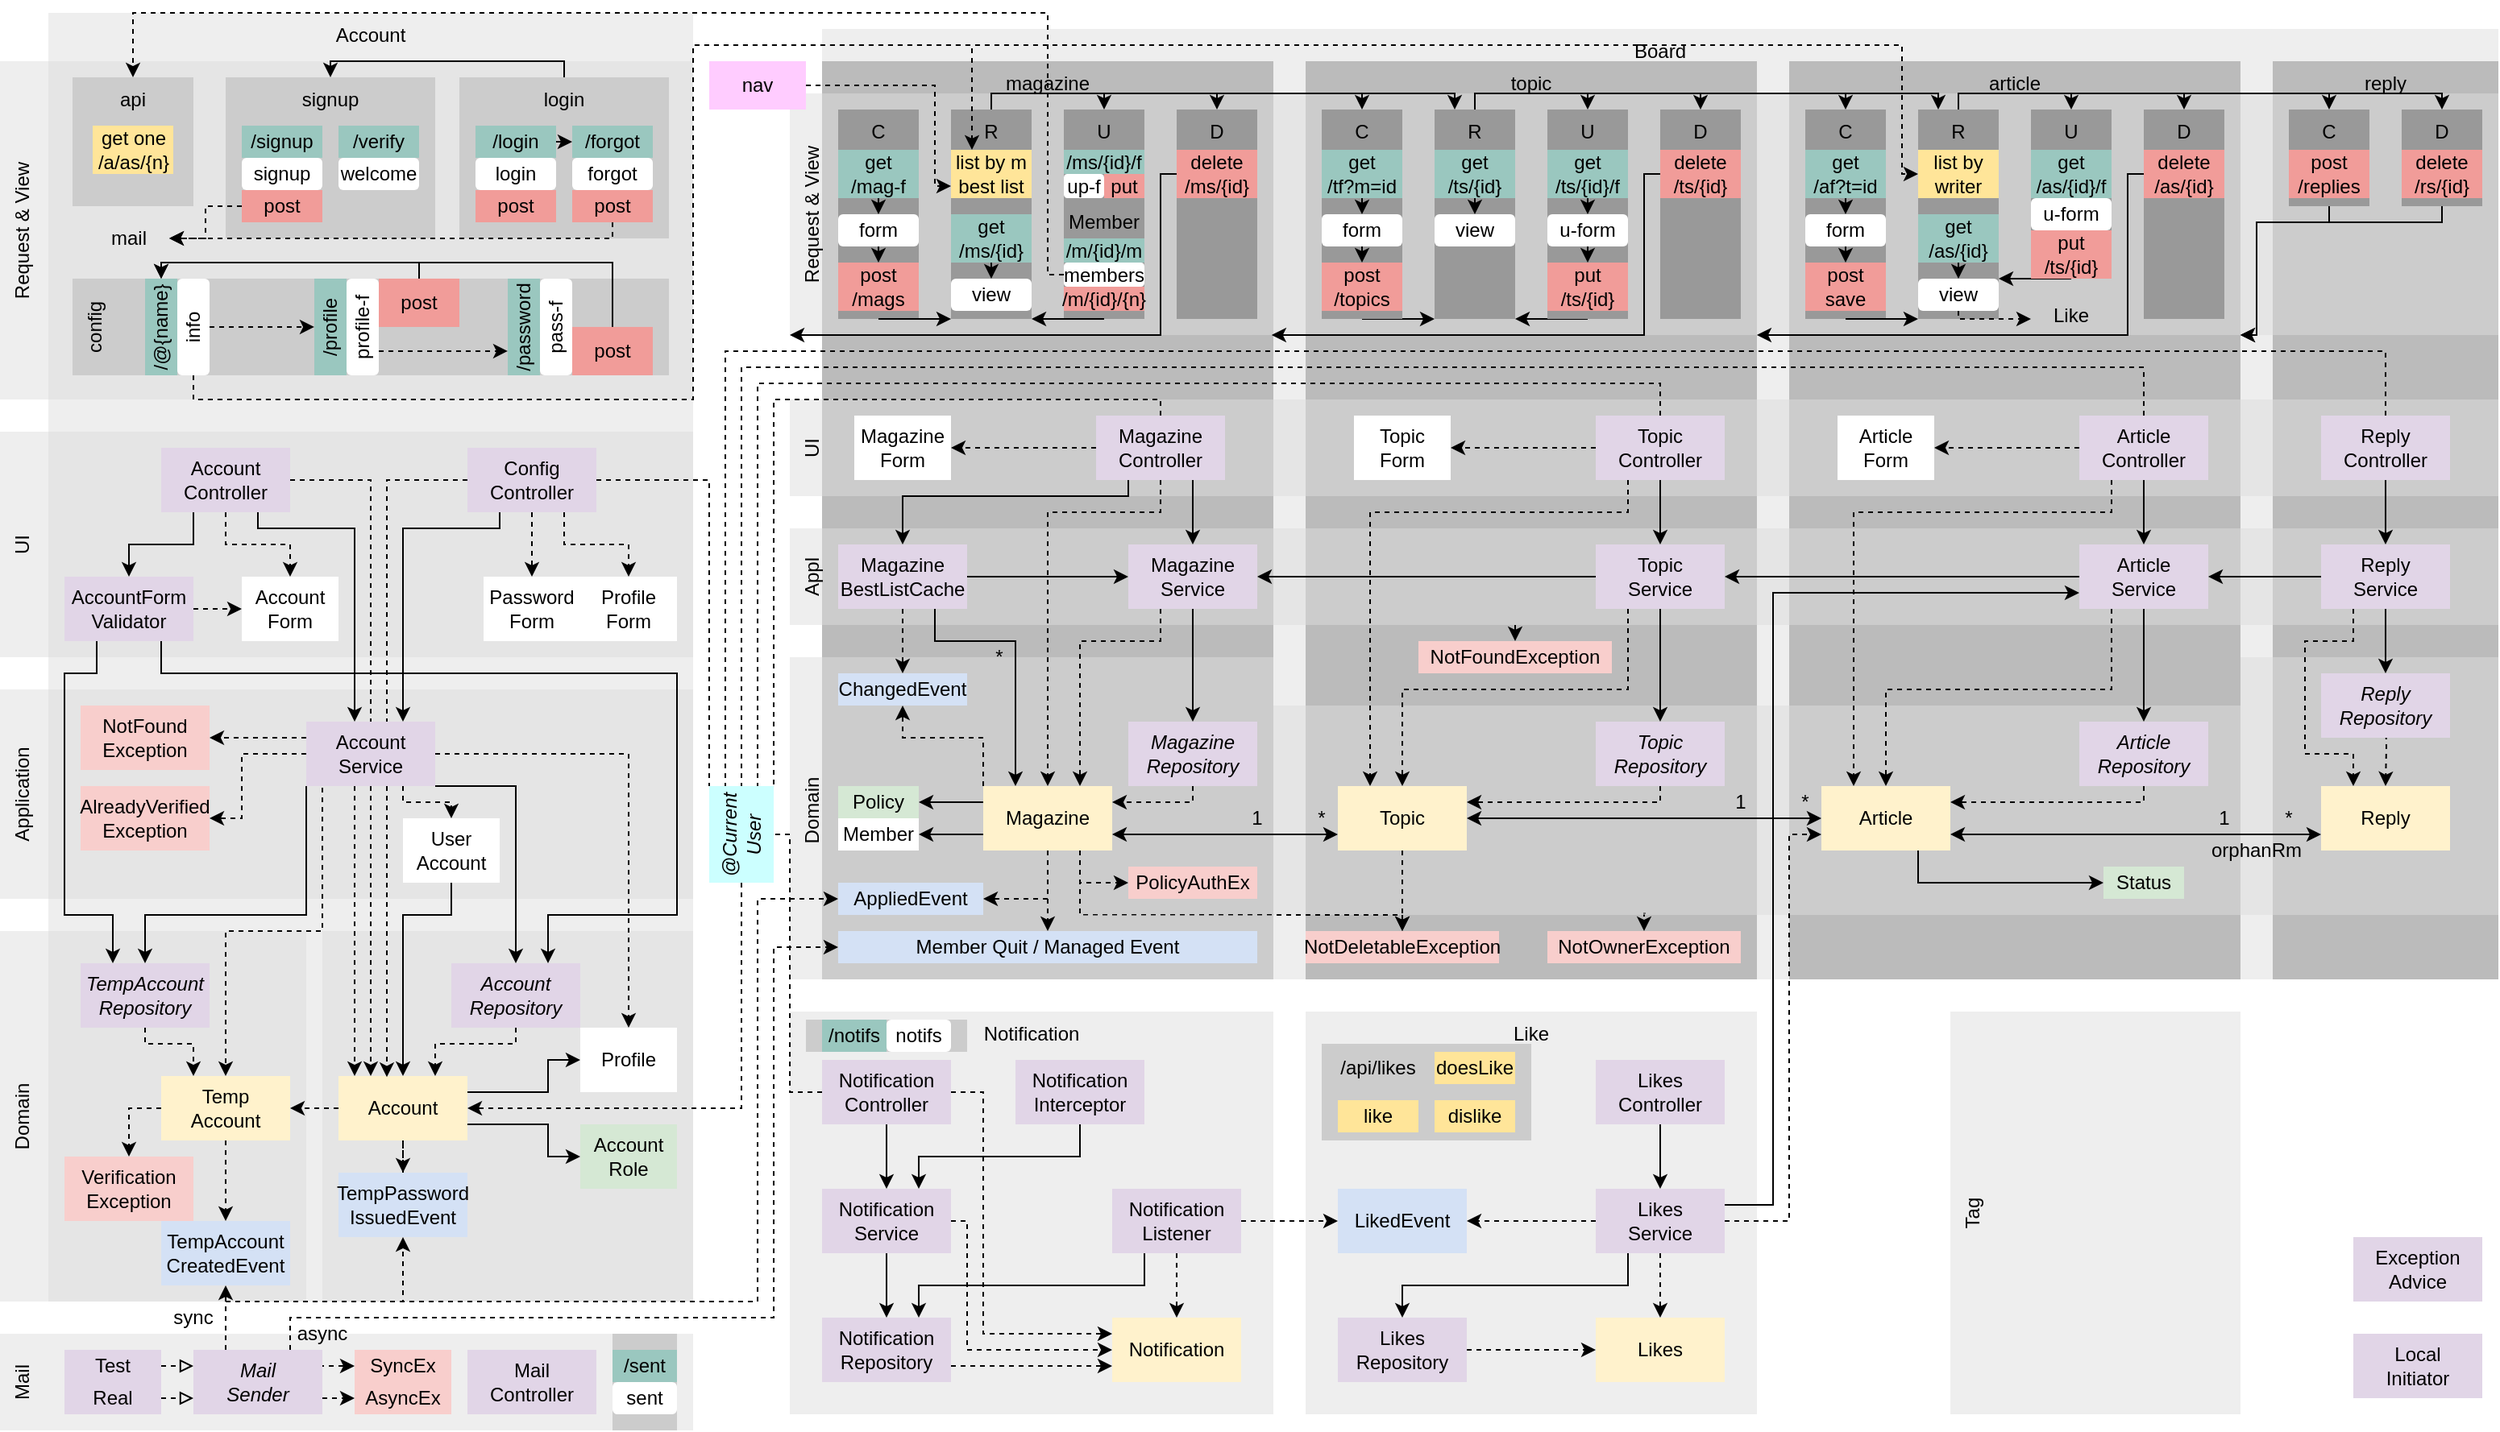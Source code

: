 <mxfile version="13.9.9" type="device"><diagram id="ZZNJzAvCKGJNHufnDKFV" name="Page-1"><mxGraphModel dx="1422" dy="825" grid="1" gridSize="10" guides="1" tooltips="1" connect="1" arrows="1" fold="1" page="1" pageScale="1" pageWidth="1600" pageHeight="900" math="0" shadow="0"><root><mxCell id="0"/><mxCell id="1" parent="0"/><mxCell id="hL_LEEWpsfUADyZ34GiE-13" value="Mail" style="rounded=0;whiteSpace=wrap;html=1;verticalAlign=top;fillColor=#EEEEEE;strokeColor=none;horizontal=0;" parent="1" vertex="1"><mxGeometry x="10" y="830" width="430" height="60" as="geometry"/></mxCell><mxCell id="HrMNi0HSmqvdqUKPOQqL-29" value="" style="rounded=0;whiteSpace=wrap;html=1;verticalAlign=top;strokeColor=none;align=left;fillColor=#CCCCCC;" vertex="1" parent="1"><mxGeometry x="390" y="830" width="40" height="60" as="geometry"/></mxCell><mxCell id="KNTWPP6JoDcFoQMHrnvp-1" value="Account" style="rounded=0;whiteSpace=wrap;html=1;verticalAlign=top;fillColor=#EEEEEE;strokeColor=none;" parent="1" vertex="1"><mxGeometry x="40" y="10" width="400" height="800" as="geometry"/></mxCell><mxCell id="_ESWkmxKK8QQW7jq1OfC-22" value="" style="rounded=0;whiteSpace=wrap;html=1;verticalAlign=top;fillColor=#DDDDDD;strokeColor=none;align=center;horizontal=0;opacity=50;" parent="1" vertex="1"><mxGeometry x="210" y="580" width="230" height="230" as="geometry"/></mxCell><mxCell id="bLUCcpAfqZSqvqKswfC0-128" value="Board" style="rounded=0;whiteSpace=wrap;html=1;verticalAlign=top;fillColor=#EEEEEE;strokeColor=none;" parent="1" vertex="1"><mxGeometry x="520" y="20" width="1040" height="590" as="geometry"/></mxCell><mxCell id="yfxoqdtjLR3zRWRFTTrR-1" value="reply" style="rounded=0;whiteSpace=wrap;html=1;verticalAlign=top;strokeColor=none;fillColor=#BBBBBB;" parent="1" vertex="1"><mxGeometry x="1420" y="40" width="140" height="570" as="geometry"/></mxCell><mxCell id="yfxoqdtjLR3zRWRFTTrR-16" value="" style="rounded=0;whiteSpace=wrap;html=1;verticalAlign=top;fillColor=#DDDDDD;strokeColor=none;align=center;horizontal=0;opacity=50;" parent="1" vertex="1"><mxGeometry x="1400" y="410" width="160" height="160" as="geometry"/></mxCell><mxCell id="yfxoqdtjLR3zRWRFTTrR-15" value="" style="rounded=0;whiteSpace=wrap;html=1;verticalAlign=top;fillColor=#DDDDDD;strokeColor=none;align=center;horizontal=0;opacity=50;" parent="1" vertex="1"><mxGeometry x="1400" y="330" width="160" height="60" as="geometry"/></mxCell><mxCell id="bLUCcpAfqZSqvqKswfC0-211" value="article" style="rounded=0;whiteSpace=wrap;html=1;verticalAlign=top;strokeColor=none;fillColor=#BBBBBB;" parent="1" vertex="1"><mxGeometry x="1120" y="40" width="280" height="570" as="geometry"/></mxCell><mxCell id="bLUCcpAfqZSqvqKswfC0-191" value="topic" style="rounded=0;whiteSpace=wrap;html=1;verticalAlign=top;strokeColor=none;fillColor=#BBBBBB;" parent="1" vertex="1"><mxGeometry x="820" y="40" width="280" height="570" as="geometry"/></mxCell><mxCell id="bLUCcpAfqZSqvqKswfC0-130" value="magazine" style="rounded=0;whiteSpace=wrap;html=1;verticalAlign=top;strokeColor=none;fillColor=#BBBBBB;" parent="1" vertex="1"><mxGeometry x="520" y="40" width="280" height="570" as="geometry"/></mxCell><mxCell id="bLUCcpAfqZSqvqKswfC0-258" value="Request &amp;amp; View" style="rounded=0;whiteSpace=wrap;html=1;verticalAlign=top;fillColor=#DDDDDD;strokeColor=none;horizontal=0;opacity=50;" parent="1" vertex="1"><mxGeometry x="500" y="60" width="1060" height="150" as="geometry"/></mxCell><mxCell id="AQzOiqpXm4KGau0K89aH-27" style="edgeStyle=orthogonalEdgeStyle;rounded=0;orthogonalLoop=1;jettySize=auto;html=1;exitX=0.59;exitY=0.992;exitDx=0;exitDy=0;entryX=0.5;entryY=0;entryDx=0;entryDy=0;dashed=1;startArrow=none;startFill=0;exitPerimeter=0;" parent="1" source="bLUCcpAfqZSqvqKswfC0-247" target="AQzOiqpXm4KGau0K89aH-26" edge="1"><mxGeometry relative="1" as="geometry"/></mxCell><mxCell id="bLUCcpAfqZSqvqKswfC0-247" value="Domain" style="rounded=0;whiteSpace=wrap;html=1;verticalAlign=top;fillColor=#DDDDDD;strokeColor=none;align=center;horizontal=0;opacity=50;" parent="1" vertex="1"><mxGeometry x="500" y="440" width="900" height="130" as="geometry"/></mxCell><mxCell id="AQzOiqpXm4KGau0K89aH-22" style="edgeStyle=orthogonalEdgeStyle;rounded=0;orthogonalLoop=1;jettySize=auto;html=1;entryX=0.5;entryY=0;entryDx=0;entryDy=0;dashed=1;startArrow=none;startFill=0;" parent="1" target="20TjsQdbmjlfF02OQ_E_-95" edge="1"><mxGeometry relative="1" as="geometry"><mxPoint x="950" y="390" as="sourcePoint"/></mxGeometry></mxCell><mxCell id="bLUCcpAfqZSqvqKswfC0-246" value="Appl" style="rounded=0;whiteSpace=wrap;html=1;verticalAlign=top;fillColor=#DDDDDD;strokeColor=none;align=center;horizontal=0;opacity=50;" parent="1" vertex="1"><mxGeometry x="500" y="330" width="900" height="60" as="geometry"/></mxCell><mxCell id="bLUCcpAfqZSqvqKswfC0-245" value="UI" style="rounded=0;whiteSpace=wrap;html=1;verticalAlign=top;fillColor=#DDDDDD;strokeColor=none;align=center;horizontal=0;opacity=50;" parent="1" vertex="1"><mxGeometry x="500" y="250" width="1060" height="60" as="geometry"/></mxCell><mxCell id="bLUCcpAfqZSqvqKswfC0-53" value="Request &amp;amp; View" style="rounded=0;whiteSpace=wrap;html=1;verticalAlign=top;fillColor=#DDDDDD;strokeColor=none;horizontal=0;opacity=50;" parent="1" vertex="1"><mxGeometry x="10" y="40" width="430" height="210" as="geometry"/></mxCell><mxCell id="bLUCcpAfqZSqvqKswfC0-156" value="C" style="rounded=0;whiteSpace=wrap;html=1;verticalAlign=top;strokeColor=none;fillColor=#999999;" parent="1" vertex="1"><mxGeometry x="530" y="70" width="50" height="130" as="geometry"/></mxCell><mxCell id="KNTWPP6JoDcFoQMHrnvp-2" value="UI" style="rounded=0;whiteSpace=wrap;html=1;verticalAlign=top;fillColor=#DDDDDD;strokeColor=none;align=center;horizontal=0;opacity=50;" parent="1" vertex="1"><mxGeometry x="10" y="270" width="430" height="140" as="geometry"/></mxCell><mxCell id="KNTWPP6JoDcFoQMHrnvp-3" value="Application" style="rounded=0;whiteSpace=wrap;html=1;verticalAlign=top;fillColor=#DDDDDD;strokeColor=none;align=center;horizontal=0;opacity=50;" parent="1" vertex="1"><mxGeometry x="10" y="430" width="430" height="130" as="geometry"/></mxCell><mxCell id="KNTWPP6JoDcFoQMHrnvp-4" value="Domain" style="rounded=0;whiteSpace=wrap;html=1;verticalAlign=top;fillColor=#DDDDDD;strokeColor=none;align=center;horizontal=0;opacity=50;" parent="1" vertex="1"><mxGeometry x="10" y="580" width="190" height="230" as="geometry"/></mxCell><mxCell id="KNTWPP6JoDcFoQMHrnvp-5" value="Account&lt;br&gt;Form" style="rounded=0;whiteSpace=wrap;html=1;strokeColor=none;" parent="1" vertex="1"><mxGeometry x="160" y="360" width="60" height="40" as="geometry"/></mxCell><mxCell id="KNTWPP6JoDcFoQMHrnvp-9" style="edgeStyle=orthogonalEdgeStyle;rounded=0;orthogonalLoop=1;jettySize=auto;html=1;exitX=1;exitY=0.5;exitDx=0;exitDy=0;entryX=0;entryY=0.5;entryDx=0;entryDy=0;dashed=1;" parent="1" source="KNTWPP6JoDcFoQMHrnvp-6" target="KNTWPP6JoDcFoQMHrnvp-5" edge="1"><mxGeometry relative="1" as="geometry"/></mxCell><mxCell id="bLUCcpAfqZSqvqKswfC0-262" style="edgeStyle=orthogonalEdgeStyle;rounded=0;orthogonalLoop=1;jettySize=auto;html=1;exitX=0.75;exitY=1;exitDx=0;exitDy=0;entryX=0.75;entryY=0;entryDx=0;entryDy=0;" parent="1" source="KNTWPP6JoDcFoQMHrnvp-6" target="KNTWPP6JoDcFoQMHrnvp-11" edge="1"><mxGeometry relative="1" as="geometry"><Array as="points"><mxPoint x="110" y="420"/><mxPoint x="430" y="420"/><mxPoint x="430" y="570"/><mxPoint x="350" y="570"/></Array></mxGeometry></mxCell><mxCell id="z7dngAo64Z4OyEQXvQ3P-35" style="edgeStyle=orthogonalEdgeStyle;rounded=0;orthogonalLoop=1;jettySize=auto;html=1;exitX=0.25;exitY=1;exitDx=0;exitDy=0;entryX=0.25;entryY=0;entryDx=0;entryDy=0;" parent="1" source="KNTWPP6JoDcFoQMHrnvp-6" target="KNTWPP6JoDcFoQMHrnvp-14" edge="1"><mxGeometry relative="1" as="geometry"><Array as="points"><mxPoint x="70" y="420"/><mxPoint x="50" y="420"/><mxPoint x="50" y="570"/><mxPoint x="80" y="570"/></Array></mxGeometry></mxCell><mxCell id="KNTWPP6JoDcFoQMHrnvp-6" value="AccountForm&lt;br&gt;Validator" style="rounded=0;whiteSpace=wrap;html=1;strokeColor=none;fillColor=#E1D5E7;" parent="1" vertex="1"><mxGeometry x="50" y="360" width="80" height="40" as="geometry"/></mxCell><mxCell id="z7dngAo64Z4OyEQXvQ3P-38" style="edgeStyle=orthogonalEdgeStyle;rounded=0;orthogonalLoop=1;jettySize=auto;html=1;exitX=0;exitY=0.5;exitDx=0;exitDy=0;entryX=1;entryY=0.5;entryDx=0;entryDy=0;dashed=1;" parent="1" source="KNTWPP6JoDcFoQMHrnvp-10" target="KNTWPP6JoDcFoQMHrnvp-13" edge="1"><mxGeometry relative="1" as="geometry"/></mxCell><mxCell id="_ESWkmxKK8QQW7jq1OfC-4" style="edgeStyle=orthogonalEdgeStyle;rounded=0;orthogonalLoop=1;jettySize=auto;html=1;exitX=0.5;exitY=1;exitDx=0;exitDy=0;dashed=1;" parent="1" source="KNTWPP6JoDcFoQMHrnvp-10" target="_ESWkmxKK8QQW7jq1OfC-1" edge="1"><mxGeometry relative="1" as="geometry"><Array as="points"/></mxGeometry></mxCell><mxCell id="_ESWkmxKK8QQW7jq1OfC-10" style="edgeStyle=orthogonalEdgeStyle;rounded=0;orthogonalLoop=1;jettySize=auto;html=1;exitX=1;exitY=0.75;exitDx=0;exitDy=0;entryX=0;entryY=0.5;entryDx=0;entryDy=0;" parent="1" source="KNTWPP6JoDcFoQMHrnvp-10" target="KNTWPP6JoDcFoQMHrnvp-17" edge="1"><mxGeometry relative="1" as="geometry"><Array as="points"><mxPoint x="350" y="700"/><mxPoint x="350" y="720"/></Array></mxGeometry></mxCell><mxCell id="_ESWkmxKK8QQW7jq1OfC-11" style="edgeStyle=orthogonalEdgeStyle;rounded=0;orthogonalLoop=1;jettySize=auto;html=1;exitX=1;exitY=0.25;exitDx=0;exitDy=0;entryX=0;entryY=0.5;entryDx=0;entryDy=0;" parent="1" source="KNTWPP6JoDcFoQMHrnvp-10" target="z7dngAo64Z4OyEQXvQ3P-34" edge="1"><mxGeometry relative="1" as="geometry"><Array as="points"><mxPoint x="350" y="680"/><mxPoint x="350" y="660"/></Array></mxGeometry></mxCell><mxCell id="KNTWPP6JoDcFoQMHrnvp-10" value="Account" style="rounded=0;whiteSpace=wrap;html=1;strokeColor=none;fillColor=#FFF2CC;" parent="1" vertex="1"><mxGeometry x="220" y="670" width="80" height="40" as="geometry"/></mxCell><mxCell id="bLUCcpAfqZSqvqKswfC0-263" style="edgeStyle=orthogonalEdgeStyle;rounded=0;orthogonalLoop=1;jettySize=auto;html=1;exitX=0.5;exitY=1;exitDx=0;exitDy=0;entryX=0.75;entryY=0;entryDx=0;entryDy=0;dashed=1;" parent="1" source="KNTWPP6JoDcFoQMHrnvp-11" target="KNTWPP6JoDcFoQMHrnvp-10" edge="1"><mxGeometry relative="1" as="geometry"><Array as="points"><mxPoint x="330" y="650"/><mxPoint x="280" y="650"/></Array></mxGeometry></mxCell><mxCell id="KNTWPP6JoDcFoQMHrnvp-11" value="&lt;span&gt;Account&lt;br&gt;Repository&lt;/span&gt;" style="rounded=0;whiteSpace=wrap;html=1;strokeColor=none;fillColor=#E1D5E7;fontStyle=2" parent="1" vertex="1"><mxGeometry x="290" y="600" width="80" height="40" as="geometry"/></mxCell><mxCell id="lTZVNb6ghfOMdKyIL2iO-2" style="edgeStyle=orthogonalEdgeStyle;rounded=0;orthogonalLoop=1;jettySize=auto;html=1;exitX=0;exitY=0.5;exitDx=0;exitDy=0;entryX=0.5;entryY=0;entryDx=0;entryDy=0;dashed=1;" parent="1" source="KNTWPP6JoDcFoQMHrnvp-13" target="lTZVNb6ghfOMdKyIL2iO-1" edge="1"><mxGeometry relative="1" as="geometry"><Array as="points"><mxPoint x="90" y="690"/></Array></mxGeometry></mxCell><mxCell id="_ESWkmxKK8QQW7jq1OfC-3" style="edgeStyle=orthogonalEdgeStyle;rounded=0;orthogonalLoop=1;jettySize=auto;html=1;exitX=0.5;exitY=1;exitDx=0;exitDy=0;entryX=0.5;entryY=0;entryDx=0;entryDy=0;dashed=1;" parent="1" source="KNTWPP6JoDcFoQMHrnvp-13" target="_ESWkmxKK8QQW7jq1OfC-2" edge="1"><mxGeometry relative="1" as="geometry"><Array as="points"><mxPoint x="150" y="750"/><mxPoint x="150" y="750"/></Array></mxGeometry></mxCell><mxCell id="KNTWPP6JoDcFoQMHrnvp-13" value="Temp&lt;br&gt;Account" style="rounded=0;whiteSpace=wrap;html=1;strokeColor=none;fillColor=#FFF2CC;" parent="1" vertex="1"><mxGeometry x="110" y="670" width="80" height="40" as="geometry"/></mxCell><mxCell id="bLUCcpAfqZSqvqKswfC0-265" style="edgeStyle=orthogonalEdgeStyle;rounded=0;orthogonalLoop=1;jettySize=auto;html=1;exitX=0.5;exitY=1;exitDx=0;exitDy=0;entryX=0.25;entryY=0;entryDx=0;entryDy=0;dashed=1;" parent="1" source="KNTWPP6JoDcFoQMHrnvp-14" target="KNTWPP6JoDcFoQMHrnvp-13" edge="1"><mxGeometry relative="1" as="geometry"><Array as="points"><mxPoint x="100" y="650"/><mxPoint x="130" y="650"/></Array></mxGeometry></mxCell><mxCell id="KNTWPP6JoDcFoQMHrnvp-14" value="&lt;span&gt;TempAccount&lt;br&gt;Repository&lt;/span&gt;" style="rounded=0;whiteSpace=wrap;html=1;strokeColor=none;fillColor=#E1D5E7;fontStyle=2" parent="1" vertex="1"><mxGeometry x="60" y="600" width="80" height="40" as="geometry"/></mxCell><mxCell id="KNTWPP6JoDcFoQMHrnvp-17" value="Account&lt;br&gt;Role" style="rounded=0;whiteSpace=wrap;html=1;strokeColor=none;fillColor=#D5E8D4;" parent="1" vertex="1"><mxGeometry x="370" y="700" width="60" height="40" as="geometry"/></mxCell><mxCell id="bLUCcpAfqZSqvqKswfC0-272" style="edgeStyle=orthogonalEdgeStyle;rounded=0;orthogonalLoop=1;jettySize=auto;html=1;exitX=0.75;exitY=1;exitDx=0;exitDy=0;" parent="1" source="bLUCcpAfqZSqvqKswfC0-1" target="bLUCcpAfqZSqvqKswfC0-3" edge="1"><mxGeometry relative="1" as="geometry"><Array as="points"><mxPoint x="170" y="330"/><mxPoint x="230" y="330"/></Array></mxGeometry></mxCell><mxCell id="bLUCcpAfqZSqvqKswfC0-281" style="edgeStyle=orthogonalEdgeStyle;rounded=0;orthogonalLoop=1;jettySize=auto;html=1;exitX=0.25;exitY=1;exitDx=0;exitDy=0;entryX=0.5;entryY=0;entryDx=0;entryDy=0;" parent="1" source="bLUCcpAfqZSqvqKswfC0-1" target="KNTWPP6JoDcFoQMHrnvp-6" edge="1"><mxGeometry relative="1" as="geometry"><Array as="points"><mxPoint x="130" y="340"/><mxPoint x="90" y="340"/></Array></mxGeometry></mxCell><mxCell id="z7dngAo64Z4OyEQXvQ3P-33" style="edgeStyle=orthogonalEdgeStyle;rounded=0;orthogonalLoop=1;jettySize=auto;html=1;exitX=0.5;exitY=1;exitDx=0;exitDy=0;dashed=1;entryX=0.5;entryY=0;entryDx=0;entryDy=0;" parent="1" source="bLUCcpAfqZSqvqKswfC0-1" target="KNTWPP6JoDcFoQMHrnvp-5" edge="1"><mxGeometry relative="1" as="geometry"><Array as="points"><mxPoint x="150" y="340"/><mxPoint x="190" y="340"/></Array></mxGeometry></mxCell><mxCell id="0bbcUqKT-34gnQiuvE96-1" style="edgeStyle=orthogonalEdgeStyle;rounded=0;orthogonalLoop=1;jettySize=auto;html=1;exitX=1;exitY=0.5;exitDx=0;exitDy=0;entryX=0.25;entryY=0;entryDx=0;entryDy=0;dashed=1;" parent="1" source="bLUCcpAfqZSqvqKswfC0-1" target="KNTWPP6JoDcFoQMHrnvp-10" edge="1"><mxGeometry relative="1" as="geometry"/></mxCell><mxCell id="bLUCcpAfqZSqvqKswfC0-1" value="Account&lt;br&gt;Controller" style="rounded=0;whiteSpace=wrap;html=1;strokeColor=none;fillColor=#E1D5E7;" parent="1" vertex="1"><mxGeometry x="110" y="280" width="80" height="40" as="geometry"/></mxCell><mxCell id="bLUCcpAfqZSqvqKswfC0-266" style="edgeStyle=orthogonalEdgeStyle;rounded=0;orthogonalLoop=1;jettySize=auto;html=1;exitX=0;exitY=1;exitDx=0;exitDy=0;entryX=0.5;entryY=0;entryDx=0;entryDy=0;" parent="1" source="bLUCcpAfqZSqvqKswfC0-3" target="KNTWPP6JoDcFoQMHrnvp-14" edge="1"><mxGeometry relative="1" as="geometry"><Array as="points"><mxPoint x="200" y="570"/><mxPoint x="100" y="570"/></Array></mxGeometry></mxCell><mxCell id="bLUCcpAfqZSqvqKswfC0-280" style="edgeStyle=orthogonalEdgeStyle;rounded=0;orthogonalLoop=1;jettySize=auto;html=1;exitX=1;exitY=1;exitDx=0;exitDy=0;entryX=0.5;entryY=0;entryDx=0;entryDy=0;" parent="1" source="bLUCcpAfqZSqvqKswfC0-3" target="KNTWPP6JoDcFoQMHrnvp-11" edge="1"><mxGeometry relative="1" as="geometry"><Array as="points"><mxPoint x="330" y="490"/></Array></mxGeometry></mxCell><mxCell id="20TjsQdbmjlfF02OQ_E_-90" style="edgeStyle=orthogonalEdgeStyle;rounded=0;orthogonalLoop=1;jettySize=auto;html=1;exitX=0;exitY=0.25;exitDx=0;exitDy=0;entryX=1;entryY=0.5;entryDx=0;entryDy=0;dashed=1;endArrow=classic;endFill=1;endSize=6;" parent="1" source="bLUCcpAfqZSqvqKswfC0-3" target="20TjsQdbmjlfF02OQ_E_-87" edge="1"><mxGeometry relative="1" as="geometry"><Array as="points"/></mxGeometry></mxCell><mxCell id="20TjsQdbmjlfF02OQ_E_-91" style="edgeStyle=orthogonalEdgeStyle;rounded=0;orthogonalLoop=1;jettySize=auto;html=1;exitX=0;exitY=0.5;exitDx=0;exitDy=0;entryX=1;entryY=0.5;entryDx=0;entryDy=0;dashed=1;endArrow=classic;endFill=1;endSize=6;" parent="1" source="bLUCcpAfqZSqvqKswfC0-3" target="20TjsQdbmjlfF02OQ_E_-89" edge="1"><mxGeometry relative="1" as="geometry"><Array as="points"><mxPoint x="160" y="470"/><mxPoint x="160" y="510"/></Array></mxGeometry></mxCell><mxCell id="z7dngAo64Z4OyEQXvQ3P-29" style="edgeStyle=orthogonalEdgeStyle;rounded=0;orthogonalLoop=1;jettySize=auto;html=1;exitX=1;exitY=0.5;exitDx=0;exitDy=0;dashed=1;entryX=0.5;entryY=0;entryDx=0;entryDy=0;" parent="1" source="bLUCcpAfqZSqvqKswfC0-3" target="z7dngAo64Z4OyEQXvQ3P-34" edge="1"><mxGeometry relative="1" as="geometry"><mxPoint x="395" y="530" as="targetPoint"/><Array as="points"><mxPoint x="400" y="470"/></Array></mxGeometry></mxCell><mxCell id="z7dngAo64Z4OyEQXvQ3P-37" style="edgeStyle=orthogonalEdgeStyle;rounded=0;orthogonalLoop=1;jettySize=auto;html=1;entryX=0.5;entryY=0;entryDx=0;entryDy=0;dashed=1;" parent="1" target="KNTWPP6JoDcFoQMHrnvp-13" edge="1"><mxGeometry relative="1" as="geometry"><Array as="points"><mxPoint x="210" y="580"/><mxPoint x="150" y="580"/></Array><mxPoint x="210" y="491" as="sourcePoint"/></mxGeometry></mxCell><mxCell id="_ESWkmxKK8QQW7jq1OfC-7" style="edgeStyle=orthogonalEdgeStyle;rounded=0;orthogonalLoop=1;jettySize=auto;html=1;exitX=0.75;exitY=1;exitDx=0;exitDy=0;dashed=1;entryX=0.5;entryY=0;entryDx=0;entryDy=0;" parent="1" source="bLUCcpAfqZSqvqKswfC0-3" target="bLUCcpAfqZSqvqKswfC0-4" edge="1"><mxGeometry relative="1" as="geometry"><Array as="points"><mxPoint x="260" y="500"/><mxPoint x="290" y="500"/><mxPoint x="290" y="510"/></Array></mxGeometry></mxCell><mxCell id="_ESWkmxKK8QQW7jq1OfC-8" style="edgeStyle=orthogonalEdgeStyle;rounded=0;orthogonalLoop=1;jettySize=auto;html=1;exitX=0.5;exitY=1;exitDx=0;exitDy=0;entryX=0.5;entryY=0;entryDx=0;entryDy=0;" parent="1" source="bLUCcpAfqZSqvqKswfC0-4" target="KNTWPP6JoDcFoQMHrnvp-10" edge="1"><mxGeometry relative="1" as="geometry"><Array as="points"><mxPoint x="290" y="570"/><mxPoint x="260" y="570"/></Array></mxGeometry></mxCell><mxCell id="bLUCcpAfqZSqvqKswfC0-4" value="User&lt;br&gt;Account" style="rounded=0;whiteSpace=wrap;html=1;strokeColor=none;" parent="1" vertex="1"><mxGeometry x="260" y="510" width="60" height="40" as="geometry"/></mxCell><mxCell id="bLUCcpAfqZSqvqKswfC0-19" value="signup" style="rounded=0;whiteSpace=wrap;html=1;verticalAlign=top;fillColor=#CCCCCC;strokeColor=none;" parent="1" vertex="1"><mxGeometry x="150" y="50" width="130" height="100" as="geometry"/></mxCell><mxCell id="bLUCcpAfqZSqvqKswfC0-21" value="/signup" style="rounded=0;whiteSpace=wrap;html=1;fontStyle=0;strokeColor=none;fillColor=#9AC7BF;" parent="1" vertex="1"><mxGeometry x="160" y="80" width="50" height="20" as="geometry"/></mxCell><mxCell id="0bbcUqKT-34gnQiuvE96-5" style="edgeStyle=orthogonalEdgeStyle;rounded=0;orthogonalLoop=1;jettySize=auto;html=1;exitX=0;exitY=0.5;exitDx=0;exitDy=0;entryX=1;entryY=0.5;entryDx=0;entryDy=0;dashed=1;" parent="1" source="bLUCcpAfqZSqvqKswfC0-23" target="0bbcUqKT-34gnQiuvE96-4" edge="1"><mxGeometry relative="1" as="geometry"/></mxCell><mxCell id="bLUCcpAfqZSqvqKswfC0-23" value="post" style="rounded=0;whiteSpace=wrap;html=1;strokeColor=none;fillColor=#F19C99;" parent="1" vertex="1"><mxGeometry x="160" y="120" width="50" height="20" as="geometry"/></mxCell><mxCell id="bLUCcpAfqZSqvqKswfC0-25" value="/sent" style="rounded=0;whiteSpace=wrap;html=1;strokeColor=none;fillColor=#9AC7BF;horizontal=1;" parent="1" vertex="1"><mxGeometry x="390" y="840" width="40" height="20" as="geometry"/></mxCell><mxCell id="bLUCcpAfqZSqvqKswfC0-27" value="/verify" style="rounded=0;whiteSpace=wrap;html=1;strokeColor=none;fillColor=#9AC7BF;" parent="1" vertex="1"><mxGeometry x="220" y="80" width="50" height="20" as="geometry"/></mxCell><mxCell id="bLUCcpAfqZSqvqKswfC0-29" value="signup" style="rounded=1;whiteSpace=wrap;html=1;strokeColor=none;" parent="1" vertex="1"><mxGeometry x="160" y="100" width="50" height="20" as="geometry"/></mxCell><mxCell id="bLUCcpAfqZSqvqKswfC0-31" value="sent" style="rounded=1;whiteSpace=wrap;html=1;strokeColor=none;horizontal=1;" parent="1" vertex="1"><mxGeometry x="390" y="860" width="40" height="20" as="geometry"/></mxCell><mxCell id="bLUCcpAfqZSqvqKswfC0-32" value="welcome" style="rounded=1;whiteSpace=wrap;html=1;strokeColor=none;fontStyle=0" parent="1" vertex="1"><mxGeometry x="220" y="100" width="50" height="20" as="geometry"/></mxCell><mxCell id="yfxoqdtjLR3zRWRFTTrR-78" style="edgeStyle=orthogonalEdgeStyle;rounded=0;orthogonalLoop=1;jettySize=auto;html=1;exitX=0.5;exitY=0;exitDx=0;exitDy=0;entryX=0.5;entryY=0;entryDx=0;entryDy=0;endArrow=classic;endFill=1;" parent="1" source="bLUCcpAfqZSqvqKswfC0-35" target="bLUCcpAfqZSqvqKswfC0-19" edge="1"><mxGeometry relative="1" as="geometry"><Array as="points"><mxPoint x="360" y="40"/><mxPoint x="215" y="40"/></Array></mxGeometry></mxCell><mxCell id="bLUCcpAfqZSqvqKswfC0-35" value="login" style="rounded=0;whiteSpace=wrap;html=1;verticalAlign=top;fillColor=#CCCCCC;strokeColor=none;" parent="1" vertex="1"><mxGeometry x="295" y="50" width="130" height="100" as="geometry"/></mxCell><mxCell id="bLUCcpAfqZSqvqKswfC0-37" style="edgeStyle=orthogonalEdgeStyle;rounded=0;orthogonalLoop=1;jettySize=auto;html=1;exitX=1;exitY=0.5;exitDx=0;exitDy=0;entryX=0;entryY=0.5;entryDx=0;entryDy=0;dashed=1;" parent="1" source="bLUCcpAfqZSqvqKswfC0-38" target="bLUCcpAfqZSqvqKswfC0-42" edge="1"><mxGeometry relative="1" as="geometry"/></mxCell><mxCell id="bLUCcpAfqZSqvqKswfC0-38" value="/login" style="rounded=0;whiteSpace=wrap;html=1;fontStyle=0;strokeColor=none;fillColor=#9AC7BF;" parent="1" vertex="1"><mxGeometry x="305" y="80" width="50" height="20" as="geometry"/></mxCell><mxCell id="bLUCcpAfqZSqvqKswfC0-40" value="login" style="rounded=1;whiteSpace=wrap;html=1;strokeColor=none;" parent="1" vertex="1"><mxGeometry x="305" y="100" width="50" height="20" as="geometry"/></mxCell><mxCell id="bLUCcpAfqZSqvqKswfC0-42" value="/forgot" style="rounded=0;whiteSpace=wrap;html=1;strokeColor=none;fillColor=#9AC7BF;" parent="1" vertex="1"><mxGeometry x="365" y="80" width="50" height="20" as="geometry"/></mxCell><mxCell id="bLUCcpAfqZSqvqKswfC0-43" value="post" style="rounded=0;whiteSpace=wrap;html=1;strokeColor=none;fontStyle=0;fillColor=#F19C99;" parent="1" vertex="1"><mxGeometry x="305" y="120" width="50" height="20" as="geometry"/></mxCell><mxCell id="bLUCcpAfqZSqvqKswfC0-45" value="forgot" style="rounded=1;whiteSpace=wrap;html=1;strokeColor=none;" parent="1" vertex="1"><mxGeometry x="365" y="100" width="50" height="20" as="geometry"/></mxCell><mxCell id="0bbcUqKT-34gnQiuvE96-6" style="edgeStyle=orthogonalEdgeStyle;rounded=0;orthogonalLoop=1;jettySize=auto;html=1;exitX=0.5;exitY=1;exitDx=0;exitDy=0;entryX=1;entryY=0.5;entryDx=0;entryDy=0;dashed=1;" parent="1" source="bLUCcpAfqZSqvqKswfC0-47" target="0bbcUqKT-34gnQiuvE96-4" edge="1"><mxGeometry relative="1" as="geometry"><Array as="points"><mxPoint x="390" y="150"/><mxPoint x="117" y="150"/></Array></mxGeometry></mxCell><mxCell id="bLUCcpAfqZSqvqKswfC0-47" value="post" style="rounded=0;whiteSpace=wrap;html=1;strokeColor=none;fillColor=#F19C99;" parent="1" vertex="1"><mxGeometry x="365" y="120" width="50" height="20" as="geometry"/></mxCell><mxCell id="bLUCcpAfqZSqvqKswfC0-249" style="edgeStyle=orthogonalEdgeStyle;rounded=0;orthogonalLoop=1;jettySize=auto;html=1;exitX=0.75;exitY=1;exitDx=0;exitDy=0;entryX=0.5;entryY=0;entryDx=0;entryDy=0;" parent="1" source="bLUCcpAfqZSqvqKswfC0-129" target="bLUCcpAfqZSqvqKswfC0-235" edge="1"><mxGeometry relative="1" as="geometry"/></mxCell><mxCell id="z7dngAo64Z4OyEQXvQ3P-4" style="edgeStyle=orthogonalEdgeStyle;rounded=0;orthogonalLoop=1;jettySize=auto;html=1;exitX=0.5;exitY=0;exitDx=0;exitDy=0;entryX=1;entryY=0;entryDx=0;entryDy=0;dashed=1;endArrow=none;endFill=0;" parent="1" source="bLUCcpAfqZSqvqKswfC0-129" target="yfxoqdtjLR3zRWRFTTrR-29" edge="1"><mxGeometry relative="1" as="geometry"><Array as="points"><mxPoint x="730" y="250"/><mxPoint x="490" y="250"/></Array></mxGeometry></mxCell><mxCell id="yfxoqdtjLR3zRWRFTTrR-37" style="edgeStyle=orthogonalEdgeStyle;rounded=0;orthogonalLoop=1;jettySize=auto;html=1;exitX=0;exitY=0.5;exitDx=0;exitDy=0;entryX=1;entryY=0.5;entryDx=0;entryDy=0;dashed=1;" parent="1" source="bLUCcpAfqZSqvqKswfC0-129" target="bLUCcpAfqZSqvqKswfC0-234" edge="1"><mxGeometry relative="1" as="geometry"><Array as="points"><mxPoint x="680" y="280"/><mxPoint x="680" y="280"/></Array></mxGeometry></mxCell><mxCell id="hL_LEEWpsfUADyZ34GiE-4" style="edgeStyle=orthogonalEdgeStyle;rounded=0;orthogonalLoop=1;jettySize=auto;html=1;exitX=0.25;exitY=1;exitDx=0;exitDy=0;entryX=0.5;entryY=0;entryDx=0;entryDy=0;" parent="1" source="bLUCcpAfqZSqvqKswfC0-129" target="hL_LEEWpsfUADyZ34GiE-3" edge="1"><mxGeometry relative="1" as="geometry"><Array as="points"><mxPoint x="710" y="310"/><mxPoint x="570" y="310"/></Array></mxGeometry></mxCell><mxCell id="bLUCcpAfqZSqvqKswfC0-129" value="Magazine&lt;br&gt;Controller" style="rounded=0;whiteSpace=wrap;html=1;strokeColor=none;fillColor=#E1D5E7;" parent="1" vertex="1"><mxGeometry x="690" y="260" width="80" height="40" as="geometry"/></mxCell><mxCell id="bLUCcpAfqZSqvqKswfC0-151" style="edgeStyle=orthogonalEdgeStyle;rounded=0;orthogonalLoop=1;jettySize=auto;html=1;exitX=0.5;exitY=1;exitDx=0;exitDy=0;entryX=0.5;entryY=0;entryDx=0;entryDy=0;" parent="1" source="bLUCcpAfqZSqvqKswfC0-148" target="bLUCcpAfqZSqvqKswfC0-149" edge="1"><mxGeometry relative="1" as="geometry"/></mxCell><mxCell id="bLUCcpAfqZSqvqKswfC0-148" value="get&lt;br&gt;/mag-f" style="rounded=0;whiteSpace=wrap;html=1;fontStyle=0;strokeColor=none;fillColor=#9AC7BF;" parent="1" vertex="1"><mxGeometry x="530" y="95" width="50" height="30" as="geometry"/></mxCell><mxCell id="bLUCcpAfqZSqvqKswfC0-152" style="edgeStyle=orthogonalEdgeStyle;rounded=0;orthogonalLoop=1;jettySize=auto;html=1;exitX=0.5;exitY=1;exitDx=0;exitDy=0;entryX=0.5;entryY=0;entryDx=0;entryDy=0;" parent="1" source="bLUCcpAfqZSqvqKswfC0-149" target="bLUCcpAfqZSqvqKswfC0-150" edge="1"><mxGeometry relative="1" as="geometry"/></mxCell><mxCell id="bLUCcpAfqZSqvqKswfC0-149" value="form" style="rounded=1;whiteSpace=wrap;html=1;strokeColor=none;" parent="1" vertex="1"><mxGeometry x="530" y="135" width="50" height="20" as="geometry"/></mxCell><mxCell id="bLUCcpAfqZSqvqKswfC0-150" value="post&lt;br&gt;/mags" style="rounded=0;whiteSpace=wrap;html=1;fontStyle=0;strokeColor=none;fillColor=#F19C99;" parent="1" vertex="1"><mxGeometry x="530" y="165" width="50" height="30" as="geometry"/></mxCell><mxCell id="yfxoqdtjLR3zRWRFTTrR-47" style="edgeStyle=orthogonalEdgeStyle;rounded=0;orthogonalLoop=1;jettySize=auto;html=1;exitX=0.5;exitY=0;exitDx=0;exitDy=0;entryX=0.25;entryY=0;entryDx=0;entryDy=0;endArrow=classic;endFill=1;" parent="1" source="bLUCcpAfqZSqvqKswfC0-157" target="FFsXzW7YrHTrZ8Q8MM1k-60" edge="1"><mxGeometry relative="1" as="geometry"><Array as="points"><mxPoint x="625" y="60"/><mxPoint x="913" y="60"/></Array></mxGeometry></mxCell><mxCell id="yfxoqdtjLR3zRWRFTTrR-54" style="edgeStyle=orthogonalEdgeStyle;rounded=0;orthogonalLoop=1;jettySize=auto;html=1;exitX=0.5;exitY=0;exitDx=0;exitDy=0;entryX=0.5;entryY=0;entryDx=0;entryDy=0;endArrow=classic;endFill=1;" parent="1" source="bLUCcpAfqZSqvqKswfC0-157" target="bLUCcpAfqZSqvqKswfC0-178" edge="1"><mxGeometry relative="1" as="geometry"><Array as="points"><mxPoint x="625" y="60"/><mxPoint x="765" y="60"/></Array></mxGeometry></mxCell><mxCell id="yfxoqdtjLR3zRWRFTTrR-55" style="edgeStyle=orthogonalEdgeStyle;rounded=0;orthogonalLoop=1;jettySize=auto;html=1;exitX=0.5;exitY=0;exitDx=0;exitDy=0;entryX=0.5;entryY=0;entryDx=0;entryDy=0;endArrow=classic;endFill=1;" parent="1" source="bLUCcpAfqZSqvqKswfC0-157" target="bLUCcpAfqZSqvqKswfC0-186" edge="1"><mxGeometry relative="1" as="geometry"><Array as="points"><mxPoint x="625" y="60"/><mxPoint x="695" y="60"/></Array></mxGeometry></mxCell><mxCell id="yfxoqdtjLR3zRWRFTTrR-56" style="edgeStyle=orthogonalEdgeStyle;rounded=0;orthogonalLoop=1;jettySize=auto;html=1;exitX=0.5;exitY=0;exitDx=0;exitDy=0;entryX=0.5;entryY=0;entryDx=0;entryDy=0;endArrow=classic;endFill=1;" parent="1" source="bLUCcpAfqZSqvqKswfC0-157" target="FFsXzW7YrHTrZ8Q8MM1k-54" edge="1"><mxGeometry relative="1" as="geometry"><Array as="points"><mxPoint x="625" y="60"/><mxPoint x="855" y="60"/></Array></mxGeometry></mxCell><mxCell id="bLUCcpAfqZSqvqKswfC0-157" value="R" style="rounded=0;whiteSpace=wrap;html=1;verticalAlign=top;strokeColor=none;fillColor=#999999;" parent="1" vertex="1"><mxGeometry x="600" y="70" width="50" height="130" as="geometry"/></mxCell><mxCell id="bLUCcpAfqZSqvqKswfC0-164" style="edgeStyle=orthogonalEdgeStyle;rounded=0;orthogonalLoop=1;jettySize=auto;html=1;exitX=0.5;exitY=1;exitDx=0;exitDy=0;entryX=0.5;entryY=0;entryDx=0;entryDy=0;" parent="1" edge="1"><mxGeometry relative="1" as="geometry"><mxPoint x="690" y="165" as="sourcePoint"/></mxGeometry></mxCell><mxCell id="bLUCcpAfqZSqvqKswfC0-166" style="edgeStyle=orthogonalEdgeStyle;rounded=0;orthogonalLoop=1;jettySize=auto;html=1;exitX=0.5;exitY=1;exitDx=0;exitDy=0;entryX=0.5;entryY=0;entryDx=0;entryDy=0;" parent="1" edge="1"><mxGeometry relative="1" as="geometry"><mxPoint x="690" y="195" as="sourcePoint"/></mxGeometry></mxCell><mxCell id="bLUCcpAfqZSqvqKswfC0-177" style="edgeStyle=orthogonalEdgeStyle;rounded=0;orthogonalLoop=1;jettySize=auto;html=1;exitX=0.5;exitY=1;exitDx=0;exitDy=0;entryX=0.5;entryY=0;entryDx=0;entryDy=0;" parent="1" source="bLUCcpAfqZSqvqKswfC0-175" target="bLUCcpAfqZSqvqKswfC0-176" edge="1"><mxGeometry relative="1" as="geometry"/></mxCell><mxCell id="bLUCcpAfqZSqvqKswfC0-175" value="get&lt;br&gt;/ms/{id}" style="rounded=0;whiteSpace=wrap;html=1;fontStyle=0;strokeColor=none;fillColor=#9AC7BF;" parent="1" vertex="1"><mxGeometry x="600" y="135" width="50" height="30" as="geometry"/></mxCell><mxCell id="bLUCcpAfqZSqvqKswfC0-176" value="view" style="rounded=1;whiteSpace=wrap;html=1;strokeColor=none;" parent="1" vertex="1"><mxGeometry x="600" y="175" width="50" height="20" as="geometry"/></mxCell><mxCell id="bLUCcpAfqZSqvqKswfC0-178" value="D" style="rounded=0;whiteSpace=wrap;html=1;verticalAlign=top;strokeColor=none;fillColor=#999999;" parent="1" vertex="1"><mxGeometry x="740" y="70" width="50" height="130" as="geometry"/></mxCell><mxCell id="bLUCcpAfqZSqvqKswfC0-179" value="delete&lt;br&gt;&lt;span&gt;/ms/{id}&lt;/span&gt;" style="rounded=0;whiteSpace=wrap;html=1;fontStyle=0;strokeColor=none;fillColor=#F19C99;" parent="1" vertex="1"><mxGeometry x="740" y="95" width="50" height="30" as="geometry"/></mxCell><mxCell id="yfxoqdtjLR3zRWRFTTrR-72" style="edgeStyle=orthogonalEdgeStyle;rounded=0;orthogonalLoop=1;jettySize=auto;html=1;exitX=0;exitY=0.5;exitDx=0;exitDy=0;entryX=0;entryY=1;entryDx=0;entryDy=0;endArrow=classic;endFill=1;" parent="1" source="bLUCcpAfqZSqvqKswfC0-179" target="bLUCcpAfqZSqvqKswfC0-258" edge="1"><mxGeometry relative="1" as="geometry"><Array as="points"><mxPoint x="730" y="110"/><mxPoint x="730" y="210"/></Array></mxGeometry></mxCell><mxCell id="bLUCcpAfqZSqvqKswfC0-186" value="U" style="rounded=0;whiteSpace=wrap;html=1;verticalAlign=top;strokeColor=none;fillColor=#999999;" parent="1" vertex="1"><mxGeometry x="670" y="70" width="50" height="130" as="geometry"/></mxCell><mxCell id="bLUCcpAfqZSqvqKswfC0-231" value="config" style="rounded=0;whiteSpace=wrap;html=1;verticalAlign=top;fillColor=#CCCCCC;strokeColor=none;horizontal=0;" parent="1" vertex="1"><mxGeometry x="55" y="174.97" width="370" height="60" as="geometry"/></mxCell><mxCell id="bLUCcpAfqZSqvqKswfC0-234" value="Magazine&lt;br&gt;Form" style="rounded=0;whiteSpace=wrap;html=1;strokeColor=none;" parent="1" vertex="1"><mxGeometry x="540" y="260" width="60" height="40" as="geometry"/></mxCell><mxCell id="bLUCcpAfqZSqvqKswfC0-235" value="Magazine&lt;br&gt;Service" style="rounded=0;whiteSpace=wrap;html=1;strokeColor=none;fillColor=#E1D5E7;" parent="1" vertex="1"><mxGeometry x="710" y="340" width="80" height="40" as="geometry"/></mxCell><mxCell id="z7dngAo64Z4OyEQXvQ3P-21" style="edgeStyle=orthogonalEdgeStyle;rounded=0;orthogonalLoop=1;jettySize=auto;html=1;exitX=0.5;exitY=1;exitDx=0;exitDy=0;entryX=1;entryY=0.25;entryDx=0;entryDy=0;dashed=1;" parent="1" source="bLUCcpAfqZSqvqKswfC0-241" target="bLUCcpAfqZSqvqKswfC0-243" edge="1"><mxGeometry relative="1" as="geometry"><Array as="points"><mxPoint x="750" y="500"/></Array></mxGeometry></mxCell><mxCell id="bLUCcpAfqZSqvqKswfC0-241" value="&lt;span&gt;Magazine&lt;br&gt;&lt;/span&gt;Repository" style="rounded=0;whiteSpace=wrap;html=1;strokeColor=none;fontStyle=2;fillColor=#E1D5E7;" parent="1" vertex="1"><mxGeometry x="710" y="450" width="80" height="40" as="geometry"/></mxCell><mxCell id="AQzOiqpXm4KGau0K89aH-24" style="edgeStyle=orthogonalEdgeStyle;rounded=0;orthogonalLoop=1;jettySize=auto;html=1;exitX=0;exitY=0.25;exitDx=0;exitDy=0;entryX=1;entryY=0.5;entryDx=0;entryDy=0;startArrow=none;startFill=0;" parent="1" source="bLUCcpAfqZSqvqKswfC0-243" target="bLUCcpAfqZSqvqKswfC0-256" edge="1"><mxGeometry relative="1" as="geometry"><Array as="points"/></mxGeometry></mxCell><mxCell id="Im8Jr2JSrcImUQPuTbBB-10" style="edgeStyle=orthogonalEdgeStyle;rounded=0;orthogonalLoop=1;jettySize=auto;html=1;exitX=0.75;exitY=1;exitDx=0;exitDy=0;dashed=1;startArrow=none;startFill=0;entryX=0.5;entryY=0;entryDx=0;entryDy=0;" parent="1" source="bLUCcpAfqZSqvqKswfC0-243" target="-ZBe0nawxhkywN18oiZw-1" edge="1"><mxGeometry relative="1" as="geometry"><Array as="points"><mxPoint x="680" y="570"/><mxPoint x="880" y="570"/></Array></mxGeometry></mxCell><mxCell id="hL_LEEWpsfUADyZ34GiE-11" style="edgeStyle=orthogonalEdgeStyle;rounded=0;orthogonalLoop=1;jettySize=auto;html=1;exitX=0.75;exitY=1;exitDx=0;exitDy=0;entryX=0;entryY=0.5;entryDx=0;entryDy=0;dashed=1;" parent="1" source="bLUCcpAfqZSqvqKswfC0-243" target="AQzOiqpXm4KGau0K89aH-2" edge="1"><mxGeometry relative="1" as="geometry"><Array as="points"><mxPoint x="680" y="550"/></Array></mxGeometry></mxCell><mxCell id="1WSmNW0KTKtxj6J8Li0r-8" style="edgeStyle=orthogonalEdgeStyle;rounded=0;orthogonalLoop=1;jettySize=auto;html=1;exitX=0.5;exitY=1;exitDx=0;exitDy=0;dashed=1;entryX=1;entryY=0.5;entryDx=0;entryDy=0;" parent="1" source="bLUCcpAfqZSqvqKswfC0-243" target="1WSmNW0KTKtxj6J8Li0r-5" edge="1"><mxGeometry relative="1" as="geometry"><Array as="points"><mxPoint x="660" y="560"/></Array></mxGeometry></mxCell><mxCell id="lHY-BTfNtIZtCknHemDt-4" style="edgeStyle=orthogonalEdgeStyle;rounded=0;orthogonalLoop=1;jettySize=auto;html=1;exitX=0;exitY=0.75;exitDx=0;exitDy=0;entryX=1;entryY=0.5;entryDx=0;entryDy=0;" parent="1" source="bLUCcpAfqZSqvqKswfC0-243" target="lHY-BTfNtIZtCknHemDt-3" edge="1"><mxGeometry relative="1" as="geometry"/></mxCell><mxCell id="bLUCcpAfqZSqvqKswfC0-243" value="Magazine" style="rounded=0;whiteSpace=wrap;html=1;strokeColor=none;fillColor=#FFF2CC;" parent="1" vertex="1"><mxGeometry x="620" y="490" width="80" height="40" as="geometry"/></mxCell><mxCell id="bLUCcpAfqZSqvqKswfC0-256" value="Policy" style="rounded=0;whiteSpace=wrap;html=1;strokeColor=none;fillColor=#D5E8D4;" parent="1" vertex="1"><mxGeometry x="530" y="490" width="50" height="20" as="geometry"/></mxCell><mxCell id="bLUCcpAfqZSqvqKswfC0-259" value="Tag" style="rounded=0;whiteSpace=wrap;html=1;verticalAlign=top;fillColor=#EEEEEE;strokeColor=none;horizontal=0;" parent="1" vertex="1"><mxGeometry x="1220" y="630" width="180" height="250" as="geometry"/></mxCell><mxCell id="z7dngAo64Z4OyEQXvQ3P-31" style="edgeStyle=orthogonalEdgeStyle;rounded=0;orthogonalLoop=1;jettySize=auto;html=1;exitX=0.25;exitY=1;exitDx=0;exitDy=0;entryX=0.75;entryY=0;entryDx=0;entryDy=0;" parent="1" source="bLUCcpAfqZSqvqKswfC0-283" target="bLUCcpAfqZSqvqKswfC0-3" edge="1"><mxGeometry relative="1" as="geometry"><Array as="points"><mxPoint x="320" y="330"/><mxPoint x="260" y="330"/></Array></mxGeometry></mxCell><mxCell id="z7dngAo64Z4OyEQXvQ3P-46" style="edgeStyle=orthogonalEdgeStyle;rounded=0;orthogonalLoop=1;jettySize=auto;html=1;exitX=1;exitY=0.5;exitDx=0;exitDy=0;dashed=1;entryX=0;entryY=0;entryDx=0;entryDy=0;endArrow=none;endFill=0;" parent="1" source="bLUCcpAfqZSqvqKswfC0-283" edge="1"><mxGeometry relative="1" as="geometry"><mxPoint x="450" y="490" as="targetPoint"/><Array as="points"><mxPoint x="450" y="300"/></Array></mxGeometry></mxCell><mxCell id="z7dngAo64Z4OyEQXvQ3P-48" style="edgeStyle=orthogonalEdgeStyle;rounded=0;orthogonalLoop=1;jettySize=auto;html=1;exitX=0.5;exitY=1;exitDx=0;exitDy=0;dashed=1;entryX=0.5;entryY=0;entryDx=0;entryDy=0;" parent="1" source="bLUCcpAfqZSqvqKswfC0-283" target="z7dngAo64Z4OyEQXvQ3P-27" edge="1"><mxGeometry relative="1" as="geometry"><Array as="points"><mxPoint x="340" y="350"/><mxPoint x="340" y="350"/></Array></mxGeometry></mxCell><mxCell id="z7dngAo64Z4OyEQXvQ3P-49" style="edgeStyle=orthogonalEdgeStyle;rounded=0;orthogonalLoop=1;jettySize=auto;html=1;exitX=0.75;exitY=1;exitDx=0;exitDy=0;dashed=1;" parent="1" source="bLUCcpAfqZSqvqKswfC0-283" target="z7dngAo64Z4OyEQXvQ3P-47" edge="1"><mxGeometry relative="1" as="geometry"><Array as="points"><mxPoint x="360" y="340"/><mxPoint x="400" y="340"/></Array></mxGeometry></mxCell><mxCell id="G2ecYogTAAV4AqSUeK38-1" style="edgeStyle=orthogonalEdgeStyle;rounded=0;orthogonalLoop=1;jettySize=auto;html=1;exitX=0;exitY=0.5;exitDx=0;exitDy=0;entryX=0.375;entryY=0.016;entryDx=0;entryDy=0;entryPerimeter=0;dashed=1;" parent="1" source="bLUCcpAfqZSqvqKswfC0-283" target="KNTWPP6JoDcFoQMHrnvp-10" edge="1"><mxGeometry relative="1" as="geometry"/></mxCell><mxCell id="bLUCcpAfqZSqvqKswfC0-283" value="Config&lt;br&gt;Controller" style="rounded=0;whiteSpace=wrap;html=1;strokeColor=none;fillColor=#E1D5E7;" parent="1" vertex="1"><mxGeometry x="300" y="280" width="80" height="40" as="geometry"/></mxCell><mxCell id="bLUCcpAfqZSqvqKswfC0-275" style="edgeStyle=orthogonalEdgeStyle;rounded=0;orthogonalLoop=1;jettySize=auto;html=1;dashed=1;" parent="1" source="bLUCcpAfqZSqvqKswfC0-3" edge="1"><mxGeometry relative="1" as="geometry"><Array as="points"><mxPoint x="230" y="670"/></Array><mxPoint x="230" y="670" as="targetPoint"/></mxGeometry></mxCell><mxCell id="20TjsQdbmjlfF02OQ_E_-1" style="edgeStyle=orthogonalEdgeStyle;rounded=0;orthogonalLoop=1;jettySize=auto;html=1;exitX=0.5;exitY=1;exitDx=0;exitDy=0;entryX=0.5;entryY=0;entryDx=0;entryDy=0;" parent="1" source="20TjsQdbmjlfF02OQ_E_-4" target="20TjsQdbmjlfF02OQ_E_-9" edge="1"><mxGeometry relative="1" as="geometry"/></mxCell><mxCell id="20TjsQdbmjlfF02OQ_E_-27" style="edgeStyle=orthogonalEdgeStyle;rounded=0;orthogonalLoop=1;jettySize=auto;html=1;exitX=0;exitY=0.5;exitDx=0;exitDy=0;entryX=1;entryY=0.5;entryDx=0;entryDy=0;dashed=1;" parent="1" source="20TjsQdbmjlfF02OQ_E_-4" target="20TjsQdbmjlfF02OQ_E_-5" edge="1"><mxGeometry relative="1" as="geometry"/></mxCell><mxCell id="z7dngAo64Z4OyEQXvQ3P-5" style="edgeStyle=orthogonalEdgeStyle;rounded=0;orthogonalLoop=1;jettySize=auto;html=1;exitX=0.5;exitY=0;exitDx=0;exitDy=0;entryX=0.75;entryY=0;entryDx=0;entryDy=0;dashed=1;endArrow=none;endFill=0;" parent="1" source="20TjsQdbmjlfF02OQ_E_-4" target="yfxoqdtjLR3zRWRFTTrR-29" edge="1"><mxGeometry relative="1" as="geometry"><Array as="points"><mxPoint x="1040" y="240"/><mxPoint x="480" y="240"/></Array></mxGeometry></mxCell><mxCell id="hL_LEEWpsfUADyZ34GiE-1" style="edgeStyle=orthogonalEdgeStyle;rounded=0;orthogonalLoop=1;jettySize=auto;html=1;exitX=0.25;exitY=1;exitDx=0;exitDy=0;entryX=0.25;entryY=0;entryDx=0;entryDy=0;dashed=1;" parent="1" source="20TjsQdbmjlfF02OQ_E_-4" target="20TjsQdbmjlfF02OQ_E_-14" edge="1"><mxGeometry relative="1" as="geometry"><Array as="points"><mxPoint x="1020" y="320"/><mxPoint x="860" y="320"/></Array></mxGeometry></mxCell><mxCell id="20TjsQdbmjlfF02OQ_E_-4" value="Topic&lt;br&gt;Controller" style="rounded=0;whiteSpace=wrap;html=1;strokeColor=none;fillColor=#E1D5E7;" parent="1" vertex="1"><mxGeometry x="1000" y="260" width="80" height="40" as="geometry"/></mxCell><mxCell id="20TjsQdbmjlfF02OQ_E_-5" value="Topic&lt;br&gt;Form" style="rounded=0;whiteSpace=wrap;html=1;strokeColor=none;" parent="1" vertex="1"><mxGeometry x="850" y="260" width="60" height="40" as="geometry"/></mxCell><mxCell id="20TjsQdbmjlfF02OQ_E_-6" style="edgeStyle=orthogonalEdgeStyle;rounded=0;orthogonalLoop=1;jettySize=auto;html=1;exitX=0.5;exitY=1;exitDx=0;exitDy=0;entryX=0.5;entryY=0;entryDx=0;entryDy=0;" parent="1" source="20TjsQdbmjlfF02OQ_E_-9" target="20TjsQdbmjlfF02OQ_E_-12" edge="1"><mxGeometry relative="1" as="geometry"/></mxCell><mxCell id="z7dngAo64Z4OyEQXvQ3P-10" style="edgeStyle=orthogonalEdgeStyle;rounded=0;orthogonalLoop=1;jettySize=auto;html=1;exitX=0;exitY=0.5;exitDx=0;exitDy=0;" parent="1" source="20TjsQdbmjlfF02OQ_E_-9" target="bLUCcpAfqZSqvqKswfC0-235" edge="1"><mxGeometry relative="1" as="geometry"/></mxCell><mxCell id="z7dngAo64Z4OyEQXvQ3P-17" style="edgeStyle=orthogonalEdgeStyle;rounded=0;orthogonalLoop=1;jettySize=auto;html=1;exitX=0.25;exitY=1;exitDx=0;exitDy=0;dashed=1;" parent="1" source="20TjsQdbmjlfF02OQ_E_-9" target="20TjsQdbmjlfF02OQ_E_-14" edge="1"><mxGeometry relative="1" as="geometry"><Array as="points"><mxPoint x="1020" y="430"/><mxPoint x="880" y="430"/></Array></mxGeometry></mxCell><mxCell id="20TjsQdbmjlfF02OQ_E_-9" value="Topic&lt;br&gt;Service" style="rounded=0;whiteSpace=wrap;html=1;strokeColor=none;fillColor=#E1D5E7;" parent="1" vertex="1"><mxGeometry x="1000" y="340" width="80" height="40" as="geometry"/></mxCell><mxCell id="z7dngAo64Z4OyEQXvQ3P-22" style="edgeStyle=orthogonalEdgeStyle;rounded=0;orthogonalLoop=1;jettySize=auto;html=1;exitX=0.5;exitY=1;exitDx=0;exitDy=0;entryX=1;entryY=0.25;entryDx=0;entryDy=0;dashed=1;" parent="1" source="20TjsQdbmjlfF02OQ_E_-12" target="20TjsQdbmjlfF02OQ_E_-14" edge="1"><mxGeometry relative="1" as="geometry"><Array as="points"><mxPoint x="1040" y="500"/></Array></mxGeometry></mxCell><mxCell id="20TjsQdbmjlfF02OQ_E_-12" value="&lt;span&gt;Topic&lt;br&gt;&lt;/span&gt;Repository" style="rounded=0;whiteSpace=wrap;html=1;strokeColor=none;fontStyle=2;fillColor=#E1D5E7;" parent="1" vertex="1"><mxGeometry x="1000" y="450" width="80" height="40" as="geometry"/></mxCell><mxCell id="z7dngAo64Z4OyEQXvQ3P-13" style="edgeStyle=orthogonalEdgeStyle;rounded=0;orthogonalLoop=1;jettySize=auto;html=1;exitX=0;exitY=0.75;exitDx=0;exitDy=0;entryX=1;entryY=0.75;entryDx=0;entryDy=0;startArrow=classic;startFill=1;" parent="1" source="20TjsQdbmjlfF02OQ_E_-14" target="bLUCcpAfqZSqvqKswfC0-243" edge="1"><mxGeometry relative="1" as="geometry"/></mxCell><mxCell id="Im8Jr2JSrcImUQPuTbBB-11" style="edgeStyle=orthogonalEdgeStyle;rounded=0;orthogonalLoop=1;jettySize=auto;html=1;exitX=0.5;exitY=1;exitDx=0;exitDy=0;dashed=1;startArrow=none;startFill=0;entryX=0.5;entryY=0;entryDx=0;entryDy=0;" parent="1" source="20TjsQdbmjlfF02OQ_E_-14" target="-ZBe0nawxhkywN18oiZw-1" edge="1"><mxGeometry relative="1" as="geometry"><mxPoint x="765" y="580" as="targetPoint"/><Array as="points"><mxPoint x="880" y="580"/></Array></mxGeometry></mxCell><mxCell id="20TjsQdbmjlfF02OQ_E_-14" value="Topic" style="rounded=0;whiteSpace=wrap;html=1;strokeColor=none;fillColor=#FFF2CC;" parent="1" vertex="1"><mxGeometry x="840" y="490" width="80" height="40" as="geometry"/></mxCell><mxCell id="20TjsQdbmjlfF02OQ_E_-41" value="" style="endArrow=block;html=1;endFill=0;edgeStyle=orthogonalEdgeStyle;endSize=6;rounded=0;entryX=0;entryY=0.25;entryDx=0;entryDy=0;dashed=1;exitX=1;exitY=0.5;exitDx=0;exitDy=0;" parent="1" source="_ESWkmxKK8QQW7jq1OfC-17" target="_ESWkmxKK8QQW7jq1OfC-15" edge="1"><mxGeometry width="50" height="50" relative="1" as="geometry"><mxPoint x="1120" y="850" as="sourcePoint"/><mxPoint x="600" y="820" as="targetPoint"/><Array as="points"/></mxGeometry></mxCell><mxCell id="20TjsQdbmjlfF02OQ_E_-50" value="/profile" style="rounded=0;whiteSpace=wrap;html=1;fontStyle=0;strokeColor=none;fillColor=#9AC7BF;horizontal=0;" parent="1" vertex="1"><mxGeometry x="205" y="174.97" width="20" height="60" as="geometry"/></mxCell><mxCell id="20TjsQdbmjlfF02OQ_E_-51" value="/@{name}" style="rounded=0;whiteSpace=wrap;html=1;fontStyle=0;strokeColor=none;fillColor=#9AC7BF;horizontal=0;" parent="1" vertex="1"><mxGeometry x="100" y="174.97" width="20" height="60" as="geometry"/></mxCell><mxCell id="20TjsQdbmjlfF02OQ_E_-78" style="edgeStyle=orthogonalEdgeStyle;rounded=0;orthogonalLoop=1;jettySize=auto;html=1;exitX=1;exitY=0.75;exitDx=0;exitDy=0;entryX=0;entryY=0.75;entryDx=0;entryDy=0;endArrow=classic;endFill=1;endSize=6;dashed=1;" parent="1" source="20TjsQdbmjlfF02OQ_E_-66" target="bthYWLMVVfORCQpiFIy_-2" edge="1"><mxGeometry relative="1" as="geometry"/></mxCell><mxCell id="20TjsQdbmjlfF02OQ_E_-66" value="profile-f" style="rounded=1;whiteSpace=wrap;html=1;strokeColor=none;horizontal=0;" parent="1" vertex="1"><mxGeometry x="225" y="174.97" width="20" height="60" as="geometry"/></mxCell><mxCell id="20TjsQdbmjlfF02OQ_E_-79" style="edgeStyle=orthogonalEdgeStyle;rounded=0;orthogonalLoop=1;jettySize=auto;html=1;exitX=0.5;exitY=0;exitDx=0;exitDy=0;entryX=0.5;entryY=0;entryDx=0;entryDy=0;endArrow=classic;endFill=1;endSize=6;" parent="1" source="20TjsQdbmjlfF02OQ_E_-73" target="20TjsQdbmjlfF02OQ_E_-51" edge="1"><mxGeometry relative="1" as="geometry"><Array as="points"><mxPoint x="330" y="164.97"/><mxPoint x="100" y="164.97"/></Array></mxGeometry></mxCell><mxCell id="20TjsQdbmjlfF02OQ_E_-73" value="post" style="rounded=0;whiteSpace=wrap;html=1;strokeColor=none;fontStyle=0;fillColor=#F19C99;" parent="1" vertex="1"><mxGeometry x="245" y="174.97" width="50" height="30" as="geometry"/></mxCell><mxCell id="20TjsQdbmjlfF02OQ_E_-81" style="edgeStyle=orthogonalEdgeStyle;rounded=0;orthogonalLoop=1;jettySize=auto;html=1;exitX=0.5;exitY=0;exitDx=0;exitDy=0;entryX=0.5;entryY=0;entryDx=0;entryDy=0;endArrow=classic;endFill=1;endSize=6;" parent="1" source="20TjsQdbmjlfF02OQ_E_-77" target="20TjsQdbmjlfF02OQ_E_-51" edge="1"><mxGeometry relative="1" as="geometry"><Array as="points"><mxPoint x="390" y="164.97"/><mxPoint x="110" y="164.97"/></Array></mxGeometry></mxCell><mxCell id="20TjsQdbmjlfF02OQ_E_-77" value="post" style="rounded=0;whiteSpace=wrap;html=1;strokeColor=none;fillColor=#F19C99;" parent="1" vertex="1"><mxGeometry x="365" y="204.97" width="50" height="30" as="geometry"/></mxCell><mxCell id="20TjsQdbmjlfF02OQ_E_-83" style="edgeStyle=orthogonalEdgeStyle;rounded=0;orthogonalLoop=1;jettySize=auto;html=1;exitX=1;exitY=0.5;exitDx=0;exitDy=0;entryX=0;entryY=0.5;entryDx=0;entryDy=0;endArrow=classic;endFill=1;endSize=6;dashed=1;" parent="1" source="20TjsQdbmjlfF02OQ_E_-82" target="20TjsQdbmjlfF02OQ_E_-50" edge="1"><mxGeometry relative="1" as="geometry"><Array as="points"><mxPoint x="165" y="204.97"/><mxPoint x="165" y="204.97"/></Array></mxGeometry></mxCell><mxCell id="v5AAYciCOmjTe1ALpfqQ-3" style="edgeStyle=orthogonalEdgeStyle;rounded=0;orthogonalLoop=1;jettySize=auto;html=1;exitX=0.5;exitY=1;exitDx=0;exitDy=0;dashed=1;" parent="1" source="20TjsQdbmjlfF02OQ_E_-82" target="v5AAYciCOmjTe1ALpfqQ-4" edge="1"><mxGeometry relative="1" as="geometry"><Array as="points"><mxPoint x="130" y="250"/><mxPoint x="440" y="250"/><mxPoint x="440" y="30"/><mxPoint x="613" y="30"/></Array></mxGeometry></mxCell><mxCell id="v5AAYciCOmjTe1ALpfqQ-7" style="edgeStyle=orthogonalEdgeStyle;rounded=0;orthogonalLoop=1;jettySize=auto;html=1;exitX=0.5;exitY=1;exitDx=0;exitDy=0;dashed=1;" parent="1" source="20TjsQdbmjlfF02OQ_E_-82" target="v5AAYciCOmjTe1ALpfqQ-6" edge="1"><mxGeometry relative="1" as="geometry"><Array as="points"><mxPoint x="130" y="250"/><mxPoint x="440" y="250"/><mxPoint x="440" y="30"/><mxPoint x="1190" y="30"/><mxPoint x="1190" y="110"/></Array></mxGeometry></mxCell><mxCell id="20TjsQdbmjlfF02OQ_E_-82" value="info" style="rounded=1;whiteSpace=wrap;html=1;strokeColor=none;horizontal=0;" parent="1" vertex="1"><mxGeometry x="120" y="174.97" width="20" height="60" as="geometry"/></mxCell><mxCell id="20TjsQdbmjlfF02OQ_E_-87" value="NotFound&lt;br&gt;Exception" style="rounded=0;whiteSpace=wrap;html=1;strokeColor=none;fillColor=#F8CECC;" parent="1" vertex="1"><mxGeometry x="60" y="440" width="80" height="40" as="geometry"/></mxCell><mxCell id="20TjsQdbmjlfF02OQ_E_-89" value="AlreadyVerified&lt;br&gt;Exception" style="rounded=0;whiteSpace=wrap;html=1;strokeColor=none;fillColor=#F8CECC;" parent="1" vertex="1"><mxGeometry x="60" y="490" width="80" height="40" as="geometry"/></mxCell><mxCell id="20TjsQdbmjlfF02OQ_E_-95" value="NotFoundException" style="rounded=0;whiteSpace=wrap;html=1;strokeColor=none;fillColor=#F8CECC;" parent="1" vertex="1"><mxGeometry x="890" y="400" width="120" height="20" as="geometry"/></mxCell><mxCell id="lTZVNb6ghfOMdKyIL2iO-1" value="Verification&lt;br&gt;Exception" style="rounded=0;whiteSpace=wrap;html=1;strokeColor=none;fillColor=#F8CECC;" parent="1" vertex="1"><mxGeometry x="50" y="720" width="80" height="40" as="geometry"/></mxCell><mxCell id="lTZVNb6ghfOMdKyIL2iO-5" style="edgeStyle=orthogonalEdgeStyle;rounded=0;orthogonalLoop=1;jettySize=auto;html=1;exitX=0.5;exitY=1;exitDx=0;exitDy=0;entryX=0.5;entryY=0;entryDx=0;entryDy=0;" parent="1" source="lTZVNb6ghfOMdKyIL2iO-8" target="lTZVNb6ghfOMdKyIL2iO-14" edge="1"><mxGeometry relative="1" as="geometry"/></mxCell><mxCell id="z7dngAo64Z4OyEQXvQ3P-6" style="edgeStyle=orthogonalEdgeStyle;rounded=0;orthogonalLoop=1;jettySize=auto;html=1;exitX=0.5;exitY=0;exitDx=0;exitDy=0;entryX=0.5;entryY=0;entryDx=0;entryDy=0;dashed=1;endArrow=none;endFill=0;" parent="1" source="lTZVNb6ghfOMdKyIL2iO-8" target="yfxoqdtjLR3zRWRFTTrR-29" edge="1"><mxGeometry relative="1" as="geometry"><Array as="points"><mxPoint x="1340" y="230"/><mxPoint x="470" y="230"/></Array></mxGeometry></mxCell><mxCell id="Im8Jr2JSrcImUQPuTbBB-4" style="edgeStyle=orthogonalEdgeStyle;rounded=0;orthogonalLoop=1;jettySize=auto;html=1;exitX=0;exitY=0.5;exitDx=0;exitDy=0;entryX=1;entryY=0.5;entryDx=0;entryDy=0;startArrow=none;startFill=0;dashed=1;" parent="1" source="lTZVNb6ghfOMdKyIL2iO-8" target="lTZVNb6ghfOMdKyIL2iO-9" edge="1"><mxGeometry relative="1" as="geometry"><Array as="points"><mxPoint x="1210" y="280"/><mxPoint x="1210" y="280"/></Array></mxGeometry></mxCell><mxCell id="hL_LEEWpsfUADyZ34GiE-2" style="edgeStyle=orthogonalEdgeStyle;rounded=0;orthogonalLoop=1;jettySize=auto;html=1;exitX=0.25;exitY=1;exitDx=0;exitDy=0;entryX=0.25;entryY=0;entryDx=0;entryDy=0;dashed=1;" parent="1" source="lTZVNb6ghfOMdKyIL2iO-8" target="lTZVNb6ghfOMdKyIL2iO-19" edge="1"><mxGeometry relative="1" as="geometry"><Array as="points"><mxPoint x="1320" y="320"/><mxPoint x="1160" y="320"/></Array></mxGeometry></mxCell><mxCell id="lTZVNb6ghfOMdKyIL2iO-8" value="Article&lt;br&gt;Controller" style="rounded=0;whiteSpace=wrap;html=1;strokeColor=none;fillColor=#E1D5E7;" parent="1" vertex="1"><mxGeometry x="1300" y="260" width="80" height="40" as="geometry"/></mxCell><mxCell id="lTZVNb6ghfOMdKyIL2iO-9" value="Article&lt;br&gt;Form" style="rounded=0;whiteSpace=wrap;html=1;strokeColor=none;" parent="1" vertex="1"><mxGeometry x="1150" y="260" width="60" height="40" as="geometry"/></mxCell><mxCell id="lTZVNb6ghfOMdKyIL2iO-10" style="edgeStyle=orthogonalEdgeStyle;rounded=0;orthogonalLoop=1;jettySize=auto;html=1;exitX=0.5;exitY=1;exitDx=0;exitDy=0;entryX=0.5;entryY=0;entryDx=0;entryDy=0;" parent="1" source="lTZVNb6ghfOMdKyIL2iO-14" target="lTZVNb6ghfOMdKyIL2iO-17" edge="1"><mxGeometry relative="1" as="geometry"/></mxCell><mxCell id="z7dngAo64Z4OyEQXvQ3P-11" style="edgeStyle=orthogonalEdgeStyle;rounded=0;orthogonalLoop=1;jettySize=auto;html=1;exitX=0;exitY=0.5;exitDx=0;exitDy=0;entryX=1;entryY=0.5;entryDx=0;entryDy=0;" parent="1" source="lTZVNb6ghfOMdKyIL2iO-14" target="20TjsQdbmjlfF02OQ_E_-9" edge="1"><mxGeometry relative="1" as="geometry"/></mxCell><mxCell id="z7dngAo64Z4OyEQXvQ3P-18" style="edgeStyle=orthogonalEdgeStyle;rounded=0;orthogonalLoop=1;jettySize=auto;html=1;exitX=0.25;exitY=1;exitDx=0;exitDy=0;entryX=0.5;entryY=0;entryDx=0;entryDy=0;dashed=1;" parent="1" source="lTZVNb6ghfOMdKyIL2iO-14" target="lTZVNb6ghfOMdKyIL2iO-19" edge="1"><mxGeometry relative="1" as="geometry"><Array as="points"><mxPoint x="1320" y="430"/><mxPoint x="1180" y="430"/></Array></mxGeometry></mxCell><mxCell id="lTZVNb6ghfOMdKyIL2iO-14" value="Article&lt;br&gt;Service" style="rounded=0;whiteSpace=wrap;html=1;strokeColor=none;fillColor=#E1D5E7;" parent="1" vertex="1"><mxGeometry x="1300" y="340" width="80" height="40" as="geometry"/></mxCell><mxCell id="z7dngAo64Z4OyEQXvQ3P-23" style="edgeStyle=orthogonalEdgeStyle;rounded=0;orthogonalLoop=1;jettySize=auto;html=1;exitX=0.5;exitY=1;exitDx=0;exitDy=0;entryX=1;entryY=0.25;entryDx=0;entryDy=0;dashed=1;" parent="1" source="lTZVNb6ghfOMdKyIL2iO-17" target="lTZVNb6ghfOMdKyIL2iO-19" edge="1"><mxGeometry relative="1" as="geometry"><Array as="points"><mxPoint x="1340" y="500"/></Array></mxGeometry></mxCell><mxCell id="lTZVNb6ghfOMdKyIL2iO-17" value="&lt;span&gt;Article&lt;br&gt;&lt;/span&gt;Repository" style="rounded=0;whiteSpace=wrap;html=1;strokeColor=none;fontStyle=2;fillColor=#E1D5E7;" parent="1" vertex="1"><mxGeometry x="1300" y="450" width="80" height="40" as="geometry"/></mxCell><mxCell id="z7dngAo64Z4OyEQXvQ3P-15" style="edgeStyle=orthogonalEdgeStyle;rounded=0;orthogonalLoop=1;jettySize=auto;html=1;exitX=0;exitY=0.5;exitDx=0;exitDy=0;entryX=1;entryY=0.5;entryDx=0;entryDy=0;startArrow=classic;startFill=1;" parent="1" source="lTZVNb6ghfOMdKyIL2iO-19" target="20TjsQdbmjlfF02OQ_E_-14" edge="1"><mxGeometry relative="1" as="geometry"/></mxCell><mxCell id="v5AAYciCOmjTe1ALpfqQ-2" style="edgeStyle=orthogonalEdgeStyle;rounded=0;orthogonalLoop=1;jettySize=auto;html=1;exitX=0.75;exitY=1;exitDx=0;exitDy=0;entryX=0;entryY=0.5;entryDx=0;entryDy=0;" parent="1" source="lTZVNb6ghfOMdKyIL2iO-19" target="v5AAYciCOmjTe1ALpfqQ-1" edge="1"><mxGeometry relative="1" as="geometry"/></mxCell><mxCell id="lTZVNb6ghfOMdKyIL2iO-19" value="Article" style="rounded=0;whiteSpace=wrap;html=1;strokeColor=none;fillColor=#FFF2CC;" parent="1" vertex="1"><mxGeometry x="1140" y="490" width="80" height="40" as="geometry"/></mxCell><mxCell id="z7dngAo64Z4OyEQXvQ3P-27" value="Password&lt;br&gt;Form" style="rounded=0;whiteSpace=wrap;html=1;strokeColor=none;" parent="1" vertex="1"><mxGeometry x="310" y="360" width="60" height="40" as="geometry"/></mxCell><mxCell id="z7dngAo64Z4OyEQXvQ3P-34" value="Profile" style="rounded=0;whiteSpace=wrap;html=1;strokeColor=none;" parent="1" vertex="1"><mxGeometry x="370" y="640" width="60" height="40" as="geometry"/></mxCell><mxCell id="z7dngAo64Z4OyEQXvQ3P-47" value="Profile&lt;br&gt;Form" style="rounded=0;whiteSpace=wrap;html=1;strokeColor=none;" parent="1" vertex="1"><mxGeometry x="370" y="360" width="60" height="40" as="geometry"/></mxCell><mxCell id="FFsXzW7YrHTrZ8Q8MM1k-7" value="*" style="rounded=1;whiteSpace=wrap;html=1;strokeColor=none;fillColor=none;" parent="1" vertex="1"><mxGeometry x="1120" y="490" width="20" height="20" as="geometry"/></mxCell><mxCell id="FFsXzW7YrHTrZ8Q8MM1k-8" value="*" style="rounded=1;whiteSpace=wrap;html=1;strokeColor=none;fillColor=none;" parent="1" vertex="1"><mxGeometry x="820" y="500" width="20" height="20" as="geometry"/></mxCell><mxCell id="yfxoqdtjLR3zRWRFTTrR-68" style="edgeStyle=orthogonalEdgeStyle;rounded=0;orthogonalLoop=1;jettySize=auto;html=1;exitX=0.5;exitY=1;exitDx=0;exitDy=0;entryX=0;entryY=1;entryDx=0;entryDy=0;endArrow=classic;endFill=1;" parent="1" source="FFsXzW7YrHTrZ8Q8MM1k-54" target="FFsXzW7YrHTrZ8Q8MM1k-60" edge="1"><mxGeometry relative="1" as="geometry"><Array as="points"><mxPoint x="880" y="200"/><mxPoint x="880" y="200"/></Array></mxGeometry></mxCell><mxCell id="FFsXzW7YrHTrZ8Q8MM1k-54" value="C" style="rounded=0;whiteSpace=wrap;html=1;verticalAlign=top;strokeColor=none;fillColor=#999999;" parent="1" vertex="1"><mxGeometry x="830" y="70" width="50" height="130" as="geometry"/></mxCell><mxCell id="FFsXzW7YrHTrZ8Q8MM1k-55" style="edgeStyle=orthogonalEdgeStyle;rounded=0;orthogonalLoop=1;jettySize=auto;html=1;exitX=0.5;exitY=1;exitDx=0;exitDy=0;entryX=0.5;entryY=0;entryDx=0;entryDy=0;" parent="1" source="FFsXzW7YrHTrZ8Q8MM1k-56" target="FFsXzW7YrHTrZ8Q8MM1k-58" edge="1"><mxGeometry relative="1" as="geometry"/></mxCell><mxCell id="FFsXzW7YrHTrZ8Q8MM1k-56" value="get&lt;br&gt;/tf?m=id" style="rounded=0;whiteSpace=wrap;html=1;fontStyle=0;strokeColor=none;fillColor=#9AC7BF;" parent="1" vertex="1"><mxGeometry x="830" y="95" width="50" height="30" as="geometry"/></mxCell><mxCell id="FFsXzW7YrHTrZ8Q8MM1k-57" style="edgeStyle=orthogonalEdgeStyle;rounded=0;orthogonalLoop=1;jettySize=auto;html=1;exitX=0.5;exitY=1;exitDx=0;exitDy=0;entryX=0.5;entryY=0;entryDx=0;entryDy=0;" parent="1" source="FFsXzW7YrHTrZ8Q8MM1k-58" target="FFsXzW7YrHTrZ8Q8MM1k-59" edge="1"><mxGeometry relative="1" as="geometry"/></mxCell><mxCell id="FFsXzW7YrHTrZ8Q8MM1k-58" value="form" style="rounded=1;whiteSpace=wrap;html=1;strokeColor=none;" parent="1" vertex="1"><mxGeometry x="830" y="135" width="50" height="20" as="geometry"/></mxCell><mxCell id="FFsXzW7YrHTrZ8Q8MM1k-59" value="post&lt;br&gt;/topics" style="rounded=0;whiteSpace=wrap;html=1;fontStyle=0;strokeColor=none;fillColor=#F19C99;" parent="1" vertex="1"><mxGeometry x="830" y="165" width="50" height="30" as="geometry"/></mxCell><mxCell id="yfxoqdtjLR3zRWRFTTrR-48" style="edgeStyle=orthogonalEdgeStyle;rounded=0;orthogonalLoop=1;jettySize=auto;html=1;exitX=0.5;exitY=0;exitDx=0;exitDy=0;entryX=0.25;entryY=0;entryDx=0;entryDy=0;endArrow=classic;endFill=1;" parent="1" source="FFsXzW7YrHTrZ8Q8MM1k-60" target="FFsXzW7YrHTrZ8Q8MM1k-81" edge="1"><mxGeometry relative="1" as="geometry"><Array as="points"><mxPoint x="925" y="60"/><mxPoint x="1213" y="60"/></Array></mxGeometry></mxCell><mxCell id="yfxoqdtjLR3zRWRFTTrR-51" style="edgeStyle=orthogonalEdgeStyle;rounded=0;orthogonalLoop=1;jettySize=auto;html=1;exitX=0.5;exitY=0;exitDx=0;exitDy=0;entryX=0.5;entryY=0;entryDx=0;entryDy=0;endArrow=classic;endFill=1;" parent="1" source="FFsXzW7YrHTrZ8Q8MM1k-60" target="FFsXzW7YrHTrZ8Q8MM1k-64" edge="1"><mxGeometry relative="1" as="geometry"><Array as="points"><mxPoint x="925" y="60"/><mxPoint x="1065" y="60"/></Array></mxGeometry></mxCell><mxCell id="yfxoqdtjLR3zRWRFTTrR-53" style="edgeStyle=orthogonalEdgeStyle;rounded=0;orthogonalLoop=1;jettySize=auto;html=1;exitX=0.5;exitY=0;exitDx=0;exitDy=0;entryX=0.5;entryY=0;entryDx=0;entryDy=0;endArrow=classic;endFill=1;" parent="1" source="FFsXzW7YrHTrZ8Q8MM1k-60" target="FFsXzW7YrHTrZ8Q8MM1k-68" edge="1"><mxGeometry relative="1" as="geometry"><Array as="points"><mxPoint x="925" y="60"/><mxPoint x="995" y="60"/></Array></mxGeometry></mxCell><mxCell id="yfxoqdtjLR3zRWRFTTrR-57" style="edgeStyle=orthogonalEdgeStyle;rounded=0;orthogonalLoop=1;jettySize=auto;html=1;exitX=0.5;exitY=0;exitDx=0;exitDy=0;entryX=0.5;entryY=0;entryDx=0;entryDy=0;endArrow=classic;endFill=1;" parent="1" source="FFsXzW7YrHTrZ8Q8MM1k-60" target="FFsXzW7YrHTrZ8Q8MM1k-75" edge="1"><mxGeometry relative="1" as="geometry"><Array as="points"><mxPoint x="925" y="60"/><mxPoint x="1155" y="60"/></Array></mxGeometry></mxCell><mxCell id="FFsXzW7YrHTrZ8Q8MM1k-60" value="R" style="rounded=0;whiteSpace=wrap;html=1;verticalAlign=top;strokeColor=none;fillColor=#999999;" parent="1" vertex="1"><mxGeometry x="900" y="70" width="50" height="130" as="geometry"/></mxCell><mxCell id="FFsXzW7YrHTrZ8Q8MM1k-61" style="edgeStyle=orthogonalEdgeStyle;rounded=0;orthogonalLoop=1;jettySize=auto;html=1;exitX=0.5;exitY=1;exitDx=0;exitDy=0;entryX=0.5;entryY=0;entryDx=0;entryDy=0;" parent="1" source="FFsXzW7YrHTrZ8Q8MM1k-62" target="FFsXzW7YrHTrZ8Q8MM1k-63" edge="1"><mxGeometry relative="1" as="geometry"/></mxCell><mxCell id="FFsXzW7YrHTrZ8Q8MM1k-62" value="get&lt;br&gt;/ts/{id}" style="rounded=0;whiteSpace=wrap;html=1;fontStyle=0;strokeColor=none;fillColor=#9AC7BF;" parent="1" vertex="1"><mxGeometry x="900" y="95" width="50" height="30" as="geometry"/></mxCell><mxCell id="FFsXzW7YrHTrZ8Q8MM1k-63" value="view" style="rounded=1;whiteSpace=wrap;html=1;strokeColor=none;" parent="1" vertex="1"><mxGeometry x="900" y="135" width="50" height="20" as="geometry"/></mxCell><mxCell id="yfxoqdtjLR3zRWRFTTrR-71" style="edgeStyle=orthogonalEdgeStyle;rounded=0;orthogonalLoop=1;jettySize=auto;html=1;exitX=0;exitY=0.5;exitDx=0;exitDy=0;endArrow=classic;endFill=1;entryX=0.282;entryY=1;entryDx=0;entryDy=0;entryPerimeter=0;" parent="1" source="FFsXzW7YrHTrZ8Q8MM1k-65" target="bLUCcpAfqZSqvqKswfC0-258" edge="1"><mxGeometry relative="1" as="geometry"><mxPoint x="910" y="220" as="targetPoint"/><Array as="points"><mxPoint x="1030" y="110"/><mxPoint x="1030" y="210"/></Array></mxGeometry></mxCell><mxCell id="FFsXzW7YrHTrZ8Q8MM1k-64" value="D" style="rounded=0;whiteSpace=wrap;html=1;verticalAlign=top;strokeColor=none;fillColor=#999999;" parent="1" vertex="1"><mxGeometry x="1040" y="70" width="50" height="130" as="geometry"/></mxCell><mxCell id="FFsXzW7YrHTrZ8Q8MM1k-65" value="&lt;span&gt;delete&lt;/span&gt;&lt;br&gt;&lt;span&gt;/ts/{id}&lt;/span&gt;" style="rounded=0;whiteSpace=wrap;html=1;fontStyle=0;strokeColor=none;fillColor=#F19C99;" parent="1" vertex="1"><mxGeometry x="1040" y="95" width="50" height="30" as="geometry"/></mxCell><mxCell id="yfxoqdtjLR3zRWRFTTrR-69" style="edgeStyle=orthogonalEdgeStyle;rounded=0;orthogonalLoop=1;jettySize=auto;html=1;exitX=0.5;exitY=1;exitDx=0;exitDy=0;entryX=1;entryY=1;entryDx=0;entryDy=0;endArrow=classic;endFill=1;" parent="1" source="FFsXzW7YrHTrZ8Q8MM1k-68" target="FFsXzW7YrHTrZ8Q8MM1k-60" edge="1"><mxGeometry relative="1" as="geometry"><Array as="points"><mxPoint x="970" y="200"/><mxPoint x="970" y="200"/></Array></mxGeometry></mxCell><mxCell id="FFsXzW7YrHTrZ8Q8MM1k-68" value="U" style="rounded=0;whiteSpace=wrap;html=1;verticalAlign=top;strokeColor=none;fillColor=#999999;" parent="1" vertex="1"><mxGeometry x="970" y="70" width="50" height="130" as="geometry"/></mxCell><mxCell id="CSjAQ_zEhFsvpvm0BC_4-2" style="edgeStyle=orthogonalEdgeStyle;rounded=0;orthogonalLoop=1;jettySize=auto;html=1;exitX=0.5;exitY=1;exitDx=0;exitDy=0;entryX=0.5;entryY=0;entryDx=0;entryDy=0;" parent="1" source="FFsXzW7YrHTrZ8Q8MM1k-69" target="FFsXzW7YrHTrZ8Q8MM1k-70" edge="1"><mxGeometry relative="1" as="geometry"/></mxCell><mxCell id="FFsXzW7YrHTrZ8Q8MM1k-69" value="get&lt;br&gt;/ts/{id}/f" style="rounded=0;whiteSpace=wrap;html=1;fontStyle=0;strokeColor=none;fillColor=#9AC7BF;" parent="1" vertex="1"><mxGeometry x="970" y="95" width="50" height="30" as="geometry"/></mxCell><mxCell id="CSjAQ_zEhFsvpvm0BC_4-3" style="edgeStyle=orthogonalEdgeStyle;rounded=0;orthogonalLoop=1;jettySize=auto;html=1;exitX=0.5;exitY=1;exitDx=0;exitDy=0;entryX=0.5;entryY=0;entryDx=0;entryDy=0;" parent="1" source="FFsXzW7YrHTrZ8Q8MM1k-70" target="FFsXzW7YrHTrZ8Q8MM1k-71" edge="1"><mxGeometry relative="1" as="geometry"/></mxCell><mxCell id="FFsXzW7YrHTrZ8Q8MM1k-70" value="u-form" style="rounded=1;whiteSpace=wrap;html=1;strokeColor=none;" parent="1" vertex="1"><mxGeometry x="970" y="135" width="50" height="20" as="geometry"/></mxCell><mxCell id="FFsXzW7YrHTrZ8Q8MM1k-71" value="put&lt;br&gt;/ts/{id}" style="rounded=0;whiteSpace=wrap;html=1;fontStyle=0;strokeColor=none;fillColor=#F19C99;" parent="1" vertex="1"><mxGeometry x="970" y="165" width="50" height="30" as="geometry"/></mxCell><mxCell id="FFsXzW7YrHTrZ8Q8MM1k-75" value="C" style="rounded=0;whiteSpace=wrap;html=1;verticalAlign=top;strokeColor=none;fillColor=#999999;" parent="1" vertex="1"><mxGeometry x="1130" y="70" width="50" height="130" as="geometry"/></mxCell><mxCell id="FFsXzW7YrHTrZ8Q8MM1k-76" style="edgeStyle=orthogonalEdgeStyle;rounded=0;orthogonalLoop=1;jettySize=auto;html=1;exitX=0.5;exitY=1;exitDx=0;exitDy=0;entryX=0.5;entryY=0;entryDx=0;entryDy=0;" parent="1" source="FFsXzW7YrHTrZ8Q8MM1k-77" target="FFsXzW7YrHTrZ8Q8MM1k-79" edge="1"><mxGeometry relative="1" as="geometry"/></mxCell><mxCell id="FFsXzW7YrHTrZ8Q8MM1k-77" value="get&lt;br&gt;/af?t=id" style="rounded=0;whiteSpace=wrap;html=1;fontStyle=0;strokeColor=none;fillColor=#9AC7BF;" parent="1" vertex="1"><mxGeometry x="1130" y="95" width="50" height="30" as="geometry"/></mxCell><mxCell id="FFsXzW7YrHTrZ8Q8MM1k-78" style="edgeStyle=orthogonalEdgeStyle;rounded=0;orthogonalLoop=1;jettySize=auto;html=1;exitX=0.5;exitY=1;exitDx=0;exitDy=0;entryX=0.5;entryY=0;entryDx=0;entryDy=0;" parent="1" source="FFsXzW7YrHTrZ8Q8MM1k-79" target="FFsXzW7YrHTrZ8Q8MM1k-80" edge="1"><mxGeometry relative="1" as="geometry"/></mxCell><mxCell id="FFsXzW7YrHTrZ8Q8MM1k-79" value="form" style="rounded=1;whiteSpace=wrap;html=1;strokeColor=none;" parent="1" vertex="1"><mxGeometry x="1130" y="135" width="50" height="20" as="geometry"/></mxCell><mxCell id="FFsXzW7YrHTrZ8Q8MM1k-80" value="post&lt;br&gt;save" style="rounded=0;whiteSpace=wrap;html=1;fontStyle=0;strokeColor=none;fillColor=#F19C99;" parent="1" vertex="1"><mxGeometry x="1130" y="165" width="50" height="30" as="geometry"/></mxCell><mxCell id="yfxoqdtjLR3zRWRFTTrR-49" style="edgeStyle=orthogonalEdgeStyle;rounded=0;orthogonalLoop=1;jettySize=auto;html=1;exitX=0.5;exitY=0;exitDx=0;exitDy=0;entryX=0.5;entryY=0;entryDx=0;entryDy=0;endArrow=classic;endFill=1;" parent="1" source="FFsXzW7YrHTrZ8Q8MM1k-81" target="FFsXzW7YrHTrZ8Q8MM1k-85" edge="1"><mxGeometry relative="1" as="geometry"><Array as="points"><mxPoint x="1225" y="60"/><mxPoint x="1365" y="60"/></Array></mxGeometry></mxCell><mxCell id="yfxoqdtjLR3zRWRFTTrR-52" style="edgeStyle=orthogonalEdgeStyle;rounded=0;orthogonalLoop=1;jettySize=auto;html=1;exitX=0.5;exitY=0;exitDx=0;exitDy=0;entryX=0.5;entryY=0;entryDx=0;entryDy=0;endArrow=classic;endFill=1;" parent="1" source="FFsXzW7YrHTrZ8Q8MM1k-81" target="FFsXzW7YrHTrZ8Q8MM1k-89" edge="1"><mxGeometry relative="1" as="geometry"><Array as="points"><mxPoint x="1225" y="60"/><mxPoint x="1295" y="60"/></Array></mxGeometry></mxCell><mxCell id="yfxoqdtjLR3zRWRFTTrR-58" style="edgeStyle=orthogonalEdgeStyle;rounded=0;orthogonalLoop=1;jettySize=auto;html=1;exitX=0.5;exitY=0;exitDx=0;exitDy=0;entryX=0.5;entryY=0;entryDx=0;entryDy=0;endArrow=classic;endFill=1;" parent="1" source="FFsXzW7YrHTrZ8Q8MM1k-81" target="yfxoqdtjLR3zRWRFTTrR-19" edge="1"><mxGeometry relative="1" as="geometry"><Array as="points"><mxPoint x="1225" y="60"/><mxPoint x="1455" y="60"/></Array></mxGeometry></mxCell><mxCell id="yfxoqdtjLR3zRWRFTTrR-59" style="edgeStyle=orthogonalEdgeStyle;rounded=0;orthogonalLoop=1;jettySize=auto;html=1;exitX=0.5;exitY=0;exitDx=0;exitDy=0;entryX=0.5;entryY=0;entryDx=0;entryDy=0;endArrow=classic;endFill=1;" parent="1" source="FFsXzW7YrHTrZ8Q8MM1k-81" target="yfxoqdtjLR3zRWRFTTrR-26" edge="1"><mxGeometry relative="1" as="geometry"><Array as="points"><mxPoint x="1225" y="60"/><mxPoint x="1525" y="60"/></Array></mxGeometry></mxCell><mxCell id="FFsXzW7YrHTrZ8Q8MM1k-81" value="R" style="rounded=0;whiteSpace=wrap;html=1;verticalAlign=top;strokeColor=none;fillColor=#999999;" parent="1" vertex="1"><mxGeometry x="1200" y="70" width="50" height="130" as="geometry"/></mxCell><mxCell id="FFsXzW7YrHTrZ8Q8MM1k-82" style="edgeStyle=orthogonalEdgeStyle;rounded=0;orthogonalLoop=1;jettySize=auto;html=1;exitX=0.5;exitY=1;exitDx=0;exitDy=0;entryX=0.5;entryY=0;entryDx=0;entryDy=0;" parent="1" source="FFsXzW7YrHTrZ8Q8MM1k-83" target="FFsXzW7YrHTrZ8Q8MM1k-84" edge="1"><mxGeometry relative="1" as="geometry"/></mxCell><mxCell id="FFsXzW7YrHTrZ8Q8MM1k-83" value="get&lt;br&gt;/as/{id}" style="rounded=0;whiteSpace=wrap;html=1;fontStyle=0;strokeColor=none;fillColor=#9AC7BF;" parent="1" vertex="1"><mxGeometry x="1200" y="135" width="50" height="30" as="geometry"/></mxCell><mxCell id="tVLYZLq1VQC2yXDShT6f-25" style="edgeStyle=orthogonalEdgeStyle;rounded=0;orthogonalLoop=1;jettySize=auto;html=1;exitX=0.5;exitY=1;exitDx=0;exitDy=0;dashed=1;endArrow=classic;endFill=1;" parent="1" source="FFsXzW7YrHTrZ8Q8MM1k-84" target="tVLYZLq1VQC2yXDShT6f-23" edge="1"><mxGeometry relative="1" as="geometry"><Array as="points"><mxPoint x="1225" y="200"/></Array></mxGeometry></mxCell><mxCell id="FFsXzW7YrHTrZ8Q8MM1k-84" value="view" style="rounded=1;whiteSpace=wrap;html=1;strokeColor=none;" parent="1" vertex="1"><mxGeometry x="1200" y="175" width="50" height="20" as="geometry"/></mxCell><mxCell id="yfxoqdtjLR3zRWRFTTrR-77" style="edgeStyle=orthogonalEdgeStyle;rounded=0;orthogonalLoop=1;jettySize=auto;html=1;exitX=0;exitY=0.5;exitDx=0;exitDy=0;entryX=0.566;entryY=1;entryDx=0;entryDy=0;entryPerimeter=0;endArrow=classic;endFill=1;" parent="1" source="FFsXzW7YrHTrZ8Q8MM1k-86" target="bLUCcpAfqZSqvqKswfC0-258" edge="1"><mxGeometry relative="1" as="geometry"><Array as="points"><mxPoint x="1330" y="110"/><mxPoint x="1330" y="210"/></Array></mxGeometry></mxCell><mxCell id="FFsXzW7YrHTrZ8Q8MM1k-85" value="D" style="rounded=0;whiteSpace=wrap;html=1;verticalAlign=top;strokeColor=none;fillColor=#999999;" parent="1" vertex="1"><mxGeometry x="1340" y="70" width="50" height="130" as="geometry"/></mxCell><mxCell id="FFsXzW7YrHTrZ8Q8MM1k-86" value="&lt;span&gt;delete&lt;/span&gt;&lt;br&gt;&lt;span&gt;/as/{id}&lt;/span&gt;" style="rounded=0;whiteSpace=wrap;html=1;fontStyle=0;strokeColor=none;fillColor=#F19C99;" parent="1" vertex="1"><mxGeometry x="1340" y="95" width="50" height="30" as="geometry"/></mxCell><mxCell id="yfxoqdtjLR3zRWRFTTrR-75" style="edgeStyle=orthogonalEdgeStyle;rounded=0;orthogonalLoop=1;jettySize=auto;html=1;exitX=0.5;exitY=1;exitDx=0;exitDy=0;endArrow=classic;endFill=1;" parent="1" source="CSjAQ_zEhFsvpvm0BC_4-1" edge="1"><mxGeometry relative="1" as="geometry"><Array as="points"><mxPoint x="1250" y="175"/></Array><mxPoint x="1250" y="175" as="targetPoint"/></mxGeometry></mxCell><mxCell id="FFsXzW7YrHTrZ8Q8MM1k-89" value="U" style="rounded=0;whiteSpace=wrap;html=1;verticalAlign=top;strokeColor=none;fillColor=#999999;" parent="1" vertex="1"><mxGeometry x="1270" y="70" width="50" height="100" as="geometry"/></mxCell><mxCell id="CSjAQ_zEhFsvpvm0BC_4-4" style="edgeStyle=orthogonalEdgeStyle;rounded=0;orthogonalLoop=1;jettySize=auto;html=1;exitX=0.5;exitY=1;exitDx=0;exitDy=0;entryX=0.5;entryY=0;entryDx=0;entryDy=0;" parent="1" source="FFsXzW7YrHTrZ8Q8MM1k-90" target="FFsXzW7YrHTrZ8Q8MM1k-91" edge="1"><mxGeometry relative="1" as="geometry"/></mxCell><mxCell id="FFsXzW7YrHTrZ8Q8MM1k-90" value="get&lt;br&gt;/as/{id}/f" style="rounded=0;whiteSpace=wrap;html=1;fontStyle=0;strokeColor=none;fillColor=#9AC7BF;" parent="1" vertex="1"><mxGeometry x="1270" y="95" width="50" height="30" as="geometry"/></mxCell><mxCell id="CSjAQ_zEhFsvpvm0BC_4-5" style="edgeStyle=orthogonalEdgeStyle;rounded=0;orthogonalLoop=1;jettySize=auto;html=1;exitX=0.5;exitY=1;exitDx=0;exitDy=0;entryX=0.5;entryY=0;entryDx=0;entryDy=0;" parent="1" source="FFsXzW7YrHTrZ8Q8MM1k-91" target="CSjAQ_zEhFsvpvm0BC_4-1" edge="1"><mxGeometry relative="1" as="geometry"/></mxCell><mxCell id="FFsXzW7YrHTrZ8Q8MM1k-91" value="u-form" style="rounded=1;whiteSpace=wrap;html=1;strokeColor=none;" parent="1" vertex="1"><mxGeometry x="1270" y="125" width="50" height="20" as="geometry"/></mxCell><mxCell id="yfxoqdtjLR3zRWRFTTrR-18" style="edgeStyle=orthogonalEdgeStyle;rounded=0;orthogonalLoop=1;jettySize=auto;html=1;exitX=0;exitY=0.75;exitDx=0;exitDy=0;entryX=1;entryY=0.75;entryDx=0;entryDy=0;startArrow=classic;startFill=1;" parent="1" source="FFsXzW7YrHTrZ8Q8MM1k-106" target="lTZVNb6ghfOMdKyIL2iO-19" edge="1"><mxGeometry relative="1" as="geometry"/></mxCell><mxCell id="FFsXzW7YrHTrZ8Q8MM1k-106" value="Reply" style="rounded=0;whiteSpace=wrap;html=1;strokeColor=none;fillColor=#FFF2CC;" parent="1" vertex="1"><mxGeometry x="1450" y="490" width="80" height="40" as="geometry"/></mxCell><mxCell id="yfxoqdtjLR3zRWRFTTrR-7" style="edgeStyle=orthogonalEdgeStyle;rounded=0;orthogonalLoop=1;jettySize=auto;html=1;exitX=0.5;exitY=1;exitDx=0;exitDy=0;entryX=0.5;entryY=0;entryDx=0;entryDy=0;dashed=1;" parent="1" target="FFsXzW7YrHTrZ8Q8MM1k-106" edge="1"><mxGeometry relative="1" as="geometry"><mxPoint x="1490" y="440" as="sourcePoint"/></mxGeometry></mxCell><mxCell id="yfxoqdtjLR3zRWRFTTrR-2" value="&lt;span&gt;Reply&lt;br&gt;&lt;/span&gt;Repository" style="rounded=0;whiteSpace=wrap;html=1;strokeColor=none;fontStyle=2;fillColor=#E1D5E7;" parent="1" vertex="1"><mxGeometry x="1450" y="420" width="80" height="40" as="geometry"/></mxCell><mxCell id="yfxoqdtjLR3zRWRFTTrR-5" value="*" style="rounded=1;whiteSpace=wrap;html=1;strokeColor=none;fillColor=none;" parent="1" vertex="1"><mxGeometry x="1420" y="500" width="20" height="20" as="geometry"/></mxCell><mxCell id="yfxoqdtjLR3zRWRFTTrR-10" style="edgeStyle=orthogonalEdgeStyle;rounded=0;orthogonalLoop=1;jettySize=auto;html=1;exitX=0.5;exitY=1;exitDx=0;exitDy=0;entryX=0.5;entryY=0;entryDx=0;entryDy=0;" parent="1" source="yfxoqdtjLR3zRWRFTTrR-8" target="yfxoqdtjLR3zRWRFTTrR-9" edge="1"><mxGeometry relative="1" as="geometry"/></mxCell><mxCell id="yfxoqdtjLR3zRWRFTTrR-12" style="edgeStyle=orthogonalEdgeStyle;rounded=0;orthogonalLoop=1;jettySize=auto;html=1;exitX=0.5;exitY=0;exitDx=0;exitDy=0;entryX=0.25;entryY=0;entryDx=0;entryDy=0;dashed=1;endArrow=none;endFill=0;" parent="1" source="yfxoqdtjLR3zRWRFTTrR-8" target="yfxoqdtjLR3zRWRFTTrR-29" edge="1"><mxGeometry relative="1" as="geometry"><Array as="points"><mxPoint x="1490" y="220"/><mxPoint x="460" y="220"/></Array></mxGeometry></mxCell><mxCell id="yfxoqdtjLR3zRWRFTTrR-8" value="Reply&lt;br&gt;Controller" style="rounded=0;whiteSpace=wrap;html=1;strokeColor=none;fillColor=#E1D5E7;" parent="1" vertex="1"><mxGeometry x="1450" y="260" width="80" height="40" as="geometry"/></mxCell><mxCell id="yfxoqdtjLR3zRWRFTTrR-11" style="edgeStyle=orthogonalEdgeStyle;rounded=0;orthogonalLoop=1;jettySize=auto;html=1;exitX=0.5;exitY=1;exitDx=0;exitDy=0;" parent="1" source="yfxoqdtjLR3zRWRFTTrR-9" target="yfxoqdtjLR3zRWRFTTrR-2" edge="1"><mxGeometry relative="1" as="geometry"/></mxCell><mxCell id="yfxoqdtjLR3zRWRFTTrR-13" style="edgeStyle=orthogonalEdgeStyle;rounded=0;orthogonalLoop=1;jettySize=auto;html=1;exitX=0;exitY=0.5;exitDx=0;exitDy=0;entryX=1;entryY=0.5;entryDx=0;entryDy=0;" parent="1" source="yfxoqdtjLR3zRWRFTTrR-9" target="lTZVNb6ghfOMdKyIL2iO-14" edge="1"><mxGeometry relative="1" as="geometry"/></mxCell><mxCell id="yfxoqdtjLR3zRWRFTTrR-14" style="edgeStyle=orthogonalEdgeStyle;rounded=0;orthogonalLoop=1;jettySize=auto;html=1;exitX=0.25;exitY=1;exitDx=0;exitDy=0;entryX=0.25;entryY=0;entryDx=0;entryDy=0;dashed=1;" parent="1" source="yfxoqdtjLR3zRWRFTTrR-9" target="FFsXzW7YrHTrZ8Q8MM1k-106" edge="1"><mxGeometry relative="1" as="geometry"><Array as="points"><mxPoint x="1470" y="400"/><mxPoint x="1440" y="400"/><mxPoint x="1440" y="470"/><mxPoint x="1470" y="470"/></Array></mxGeometry></mxCell><mxCell id="yfxoqdtjLR3zRWRFTTrR-9" value="Reply&lt;br&gt;Service" style="rounded=0;whiteSpace=wrap;html=1;strokeColor=none;fillColor=#E1D5E7;" parent="1" vertex="1"><mxGeometry x="1450" y="340" width="80" height="40" as="geometry"/></mxCell><mxCell id="Im8Jr2JSrcImUQPuTbBB-1" style="edgeStyle=orthogonalEdgeStyle;rounded=0;orthogonalLoop=1;jettySize=auto;html=1;exitX=0.5;exitY=1;exitDx=0;exitDy=0;" parent="1" source="yfxoqdtjLR3zRWRFTTrR-19" edge="1"><mxGeometry relative="1" as="geometry"><mxPoint x="1400" y="210" as="targetPoint"/><Array as="points"><mxPoint x="1455" y="140"/><mxPoint x="1410" y="140"/><mxPoint x="1410" y="210"/></Array></mxGeometry></mxCell><mxCell id="yfxoqdtjLR3zRWRFTTrR-19" value="C" style="rounded=0;whiteSpace=wrap;html=1;verticalAlign=top;strokeColor=none;fillColor=#999999;" parent="1" vertex="1"><mxGeometry x="1430" y="70" width="50" height="60" as="geometry"/></mxCell><mxCell id="yfxoqdtjLR3zRWRFTTrR-24" value="post&lt;br&gt;/replies" style="rounded=0;whiteSpace=wrap;html=1;fontStyle=0;strokeColor=none;fillColor=#F19C99;" parent="1" vertex="1"><mxGeometry x="1430" y="95" width="50" height="30" as="geometry"/></mxCell><mxCell id="Im8Jr2JSrcImUQPuTbBB-2" style="edgeStyle=orthogonalEdgeStyle;rounded=0;orthogonalLoop=1;jettySize=auto;html=1;exitX=0.5;exitY=1;exitDx=0;exitDy=0;entryX=0.849;entryY=1;entryDx=0;entryDy=0;entryPerimeter=0;" parent="1" source="yfxoqdtjLR3zRWRFTTrR-26" target="bLUCcpAfqZSqvqKswfC0-258" edge="1"><mxGeometry relative="1" as="geometry"><mxPoint x="1590" y="209" as="targetPoint"/><Array as="points"><mxPoint x="1525" y="140"/><mxPoint x="1410" y="140"/><mxPoint x="1410" y="210"/></Array></mxGeometry></mxCell><mxCell id="yfxoqdtjLR3zRWRFTTrR-26" value="D" style="rounded=0;whiteSpace=wrap;html=1;verticalAlign=top;strokeColor=none;fillColor=#999999;" parent="1" vertex="1"><mxGeometry x="1500" y="70" width="50" height="60" as="geometry"/></mxCell><mxCell id="yfxoqdtjLR3zRWRFTTrR-27" value="delete&lt;br&gt;/rs/{id}" style="rounded=0;whiteSpace=wrap;html=1;fontStyle=0;strokeColor=none;fillColor=#F19C99;" parent="1" vertex="1"><mxGeometry x="1500" y="95" width="50" height="30" as="geometry"/></mxCell><mxCell id="_ESWkmxKK8QQW7jq1OfC-12" style="edgeStyle=orthogonalEdgeStyle;rounded=0;orthogonalLoop=1;jettySize=auto;html=1;exitX=0.5;exitY=1;exitDx=0;exitDy=0;entryX=1;entryY=0.5;entryDx=0;entryDy=0;dashed=1;" parent="1" target="KNTWPP6JoDcFoQMHrnvp-10" edge="1"><mxGeometry relative="1" as="geometry"><mxPoint x="470" y="550" as="sourcePoint"/><Array as="points"><mxPoint x="470" y="690"/></Array></mxGeometry></mxCell><mxCell id="yfxoqdtjLR3zRWRFTTrR-29" value="@Current&lt;br&gt;User" style="rounded=0;whiteSpace=wrap;html=1;fontStyle=2;horizontal=0;strokeColor=none;fillColor=#CCFFFF;" parent="1" vertex="1"><mxGeometry x="450" y="490" width="40" height="60" as="geometry"/></mxCell><mxCell id="yfxoqdtjLR3zRWRFTTrR-67" style="edgeStyle=orthogonalEdgeStyle;rounded=0;orthogonalLoop=1;jettySize=auto;html=1;exitX=0.5;exitY=1;exitDx=0;exitDy=0;entryX=0;entryY=1;entryDx=0;entryDy=0;endArrow=classic;endFill=1;" parent="1" source="bLUCcpAfqZSqvqKswfC0-156" target="bLUCcpAfqZSqvqKswfC0-157" edge="1"><mxGeometry relative="1" as="geometry"><Array as="points"><mxPoint x="580" y="200"/><mxPoint x="580" y="200"/></Array></mxGeometry></mxCell><mxCell id="yfxoqdtjLR3zRWRFTTrR-74" value="best list" style="rounded=0;whiteSpace=wrap;html=1;fontStyle=0;strokeColor=none;fillColor=#FFE599;" parent="1" vertex="1"><mxGeometry x="600" y="110" width="50" height="15" as="geometry"/></mxCell><mxCell id="yfxoqdtjLR3zRWRFTTrR-73" style="edgeStyle=orthogonalEdgeStyle;rounded=0;orthogonalLoop=1;jettySize=auto;html=1;exitX=0.5;exitY=1;exitDx=0;exitDy=0;entryX=0;entryY=1;entryDx=0;entryDy=0;endArrow=classic;endFill=1;" parent="1" source="FFsXzW7YrHTrZ8Q8MM1k-75" target="FFsXzW7YrHTrZ8Q8MM1k-81" edge="1"><mxGeometry relative="1" as="geometry"><Array as="points"><mxPoint x="1180" y="200"/><mxPoint x="1180" y="200"/></Array></mxGeometry></mxCell><mxCell id="v5AAYciCOmjTe1ALpfqQ-5" style="edgeStyle=orthogonalEdgeStyle;rounded=0;orthogonalLoop=1;jettySize=auto;html=1;exitX=1;exitY=0.5;exitDx=0;exitDy=0;entryX=0;entryY=0.5;entryDx=0;entryDy=0;dashed=1;" parent="1" source="yfxoqdtjLR3zRWRFTTrR-60" target="yfxoqdtjLR3zRWRFTTrR-74" edge="1"><mxGeometry relative="1" as="geometry"><Array as="points"><mxPoint x="590" y="55"/><mxPoint x="590" y="117"/></Array></mxGeometry></mxCell><mxCell id="yfxoqdtjLR3zRWRFTTrR-60" value="nav" style="rounded=0;whiteSpace=wrap;html=1;fontStyle=0;strokeColor=none;fillColor=#FFCCFF;" parent="1" vertex="1"><mxGeometry x="450" y="40" width="60" height="30" as="geometry"/></mxCell><mxCell id="AQzOiqpXm4KGau0K89aH-2" value="PolicyAuthEx" style="rounded=0;whiteSpace=wrap;html=1;strokeColor=none;fillColor=#F8CECC;" parent="1" vertex="1"><mxGeometry x="710" y="540" width="80" height="20" as="geometry"/></mxCell><mxCell id="AQzOiqpXm4KGau0K89aH-12" value="/ms/{id}/f" style="rounded=0;whiteSpace=wrap;html=1;fontStyle=0;strokeColor=none;fillColor=#9AC7BF;" parent="1" vertex="1"><mxGeometry x="670" y="95" width="50" height="15" as="geometry"/></mxCell><mxCell id="AQzOiqpXm4KGau0K89aH-15" value="put" style="rounded=0;whiteSpace=wrap;html=1;fontStyle=0;strokeColor=none;fillColor=#F19C99;" parent="1" vertex="1"><mxGeometry x="695" y="110" width="25" height="15" as="geometry"/></mxCell><mxCell id="AQzOiqpXm4KGau0K89aH-18" value="1" style="rounded=1;whiteSpace=wrap;html=1;strokeColor=none;fillColor=none;" parent="1" vertex="1"><mxGeometry x="780" y="500" width="20" height="20" as="geometry"/></mxCell><mxCell id="AQzOiqpXm4KGau0K89aH-20" value="1" style="rounded=1;whiteSpace=wrap;html=1;strokeColor=none;fillColor=none;" parent="1" vertex="1"><mxGeometry x="1080" y="490" width="20" height="20" as="geometry"/></mxCell><mxCell id="AQzOiqpXm4KGau0K89aH-21" value="1" style="rounded=1;whiteSpace=wrap;html=1;strokeColor=none;fillColor=none;" parent="1" vertex="1"><mxGeometry x="1380" y="500" width="20" height="20" as="geometry"/></mxCell><mxCell id="AQzOiqpXm4KGau0K89aH-26" value="NotOwnerException" style="rounded=0;whiteSpace=wrap;html=1;strokeColor=none;fillColor=#F8CECC;" parent="1" vertex="1"><mxGeometry x="970" y="580" width="120" height="20" as="geometry"/></mxCell><mxCell id="AQzOiqpXm4KGau0K89aH-28" value="/m/{id}/{n}" style="rounded=0;whiteSpace=wrap;html=1;fontStyle=0;strokeColor=none;fillColor=#F19C99;" parent="1" vertex="1"><mxGeometry x="670" y="180" width="50" height="15" as="geometry"/></mxCell><mxCell id="yfxoqdtjLR3zRWRFTTrR-66" style="edgeStyle=orthogonalEdgeStyle;rounded=0;orthogonalLoop=1;jettySize=auto;html=1;exitX=0.5;exitY=1;exitDx=0;exitDy=0;endArrow=classic;endFill=1;" parent="1" source="bLUCcpAfqZSqvqKswfC0-186" edge="1"><mxGeometry relative="1" as="geometry"><mxPoint x="650" y="200" as="targetPoint"/><Array as="points"><mxPoint x="660" y="200"/><mxPoint x="660" y="200"/></Array></mxGeometry></mxCell><mxCell id="CSjAQ_zEhFsvpvm0BC_4-1" value="put&lt;br&gt;/ts/{id}" style="rounded=0;whiteSpace=wrap;html=1;fontStyle=0;strokeColor=none;fillColor=#F19C99;" parent="1" vertex="1"><mxGeometry x="1270" y="145" width="50" height="30" as="geometry"/></mxCell><mxCell id="-ZBe0nawxhkywN18oiZw-1" value="NotDeletableException" style="rounded=0;whiteSpace=wrap;html=1;strokeColor=none;fillColor=#F8CECC;" parent="1" vertex="1"><mxGeometry x="820" y="580" width="120" height="20" as="geometry"/></mxCell><mxCell id="hL_LEEWpsfUADyZ34GiE-8" style="edgeStyle=orthogonalEdgeStyle;rounded=0;orthogonalLoop=1;jettySize=auto;html=1;exitX=1;exitY=0.5;exitDx=0;exitDy=0;entryX=0;entryY=0.5;entryDx=0;entryDy=0;" parent="1" source="hL_LEEWpsfUADyZ34GiE-3" target="bLUCcpAfqZSqvqKswfC0-235" edge="1"><mxGeometry relative="1" as="geometry"/></mxCell><mxCell id="hL_LEEWpsfUADyZ34GiE-3" value="Magazine&lt;br&gt;BestListCache" style="rounded=0;whiteSpace=wrap;html=1;strokeColor=none;fillColor=#E1D5E7;" parent="1" vertex="1"><mxGeometry x="530" y="340" width="80" height="40" as="geometry"/></mxCell><mxCell id="hL_LEEWpsfUADyZ34GiE-6" value="*" style="rounded=1;whiteSpace=wrap;html=1;strokeColor=none;fillColor=none;" parent="1" vertex="1"><mxGeometry x="620" y="400" width="20" height="20" as="geometry"/></mxCell><mxCell id="_ESWkmxKK8QQW7jq1OfC-1" value="TempPassword&lt;br&gt;IssuedEvent" style="rounded=0;whiteSpace=wrap;html=1;strokeColor=none;fillColor=#D4E1F5;" parent="1" vertex="1"><mxGeometry x="220" y="730" width="80" height="40" as="geometry"/></mxCell><mxCell id="_ESWkmxKK8QQW7jq1OfC-2" value="TempAccount&lt;br&gt;CreatedEvent" style="rounded=0;whiteSpace=wrap;html=1;strokeColor=none;fillColor=#D4E1F5;" parent="1" vertex="1"><mxGeometry x="110" y="760" width="80" height="40" as="geometry"/></mxCell><mxCell id="_ESWkmxKK8QQW7jq1OfC-14" style="edgeStyle=orthogonalEdgeStyle;rounded=0;orthogonalLoop=1;jettySize=auto;html=1;exitX=0.25;exitY=0;exitDx=0;exitDy=0;entryX=0.5;entryY=1;entryDx=0;entryDy=0;dashed=1;" parent="1" source="_ESWkmxKK8QQW7jq1OfC-15" target="_ESWkmxKK8QQW7jq1OfC-2" edge="1"><mxGeometry relative="1" as="geometry"><mxPoint x="590" y="850" as="sourcePoint"/><Array as="points"><mxPoint x="150" y="840"/></Array></mxGeometry></mxCell><mxCell id="_ESWkmxKK8QQW7jq1OfC-16" style="edgeStyle=orthogonalEdgeStyle;rounded=0;orthogonalLoop=1;jettySize=auto;html=1;exitX=0.25;exitY=0;exitDx=0;exitDy=0;entryX=0.5;entryY=1;entryDx=0;entryDy=0;dashed=1;" parent="1" source="_ESWkmxKK8QQW7jq1OfC-15" target="_ESWkmxKK8QQW7jq1OfC-1" edge="1"><mxGeometry relative="1" as="geometry"><Array as="points"><mxPoint x="150" y="840"/><mxPoint x="150" y="810"/><mxPoint x="260" y="810"/></Array></mxGeometry></mxCell><mxCell id="_ESWkmxKK8QQW7jq1OfC-25" style="edgeStyle=orthogonalEdgeStyle;rounded=0;orthogonalLoop=1;jettySize=auto;html=1;exitX=1;exitY=0.75;exitDx=0;exitDy=0;entryX=0;entryY=0.5;entryDx=0;entryDy=0;dashed=1;endArrow=classic;endFill=1;" parent="1" source="_ESWkmxKK8QQW7jq1OfC-15" target="_ESWkmxKK8QQW7jq1OfC-24" edge="1"><mxGeometry relative="1" as="geometry"><Array as="points"/></mxGeometry></mxCell><mxCell id="_ESWkmxKK8QQW7jq1OfC-26" style="edgeStyle=orthogonalEdgeStyle;rounded=0;orthogonalLoop=1;jettySize=auto;html=1;entryX=0;entryY=0.5;entryDx=0;entryDy=0;dashed=1;endArrow=classic;endFill=1;" parent="1" target="_ESWkmxKK8QQW7jq1OfC-23" edge="1"><mxGeometry relative="1" as="geometry"><Array as="points"><mxPoint x="190" y="850"/></Array><mxPoint x="190" y="850" as="sourcePoint"/></mxGeometry></mxCell><mxCell id="1WSmNW0KTKtxj6J8Li0r-7" style="edgeStyle=orthogonalEdgeStyle;rounded=0;orthogonalLoop=1;jettySize=auto;html=1;exitX=0.25;exitY=0;exitDx=0;exitDy=0;entryX=0;entryY=0.5;entryDx=0;entryDy=0;dashed=1;" parent="1" source="_ESWkmxKK8QQW7jq1OfC-15" target="1WSmNW0KTKtxj6J8Li0r-5" edge="1"><mxGeometry relative="1" as="geometry"><Array as="points"><mxPoint x="150" y="810"/><mxPoint x="480" y="810"/><mxPoint x="480" y="560"/></Array></mxGeometry></mxCell><mxCell id="_ESWkmxKK8QQW7jq1OfC-15" value="&lt;span&gt;Mail&lt;br&gt;&lt;/span&gt;Sender" style="rounded=0;whiteSpace=wrap;html=1;strokeColor=none;fillColor=#E1D5E7;fontStyle=2" parent="1" vertex="1"><mxGeometry x="130" y="840" width="80" height="40" as="geometry"/></mxCell><mxCell id="_ESWkmxKK8QQW7jq1OfC-17" value="&lt;span&gt;Test&lt;br&gt;&lt;/span&gt;" style="rounded=0;whiteSpace=wrap;html=1;strokeColor=none;fillColor=#E1D5E7;fontStyle=0" parent="1" vertex="1"><mxGeometry x="50" y="840" width="60" height="20" as="geometry"/></mxCell><mxCell id="_ESWkmxKK8QQW7jq1OfC-19" style="edgeStyle=orthogonalEdgeStyle;rounded=0;orthogonalLoop=1;jettySize=auto;html=1;exitX=1;exitY=0.5;exitDx=0;exitDy=0;dashed=1;endArrow=block;endFill=0;entryX=0;entryY=0.75;entryDx=0;entryDy=0;" parent="1" source="_ESWkmxKK8QQW7jq1OfC-18" target="_ESWkmxKK8QQW7jq1OfC-15" edge="1"><mxGeometry relative="1" as="geometry"><Array as="points"/><mxPoint x="100" y="870" as="targetPoint"/></mxGeometry></mxCell><mxCell id="_ESWkmxKK8QQW7jq1OfC-18" value="&lt;span&gt;Real&lt;br&gt;&lt;/span&gt;" style="rounded=0;whiteSpace=wrap;html=1;strokeColor=none;fillColor=#E1D5E7;fontStyle=0" parent="1" vertex="1"><mxGeometry x="50" y="860" width="60" height="20" as="geometry"/></mxCell><mxCell id="_ESWkmxKK8QQW7jq1OfC-20" value="Mail&lt;br&gt;Controller" style="rounded=0;whiteSpace=wrap;html=1;strokeColor=none;fillColor=#E1D5E7;fontStyle=0" parent="1" vertex="1"><mxGeometry x="300" y="840" width="80" height="40" as="geometry"/></mxCell><mxCell id="_ESWkmxKK8QQW7jq1OfC-23" value="SyncEx" style="rounded=0;whiteSpace=wrap;html=1;strokeColor=none;fontStyle=0;fillColor=#F8CECC;" parent="1" vertex="1"><mxGeometry x="230" y="840" width="60" height="20" as="geometry"/></mxCell><mxCell id="_ESWkmxKK8QQW7jq1OfC-24" value="AsyncEx" style="rounded=0;whiteSpace=wrap;html=1;strokeColor=none;fontStyle=0;fillColor=#F8CECC;" parent="1" vertex="1"><mxGeometry x="230" y="860" width="60" height="20" as="geometry"/></mxCell><mxCell id="_ESWkmxKK8QQW7jq1OfC-27" value="Exception&lt;br&gt;Advice" style="rounded=0;whiteSpace=wrap;html=1;strokeColor=none;fillColor=#E1D5E7;fontStyle=0" parent="1" vertex="1"><mxGeometry x="1470" y="770" width="80" height="40" as="geometry"/></mxCell><mxCell id="_ESWkmxKK8QQW7jq1OfC-28" value="Local&lt;br&gt;Initiator" style="rounded=0;whiteSpace=wrap;html=1;strokeColor=none;fillColor=#E1D5E7;fontStyle=0" parent="1" vertex="1"><mxGeometry x="1470" y="830" width="80" height="40" as="geometry"/></mxCell><mxCell id="0bbcUqKT-34gnQiuvE96-2" value="api" style="rounded=0;whiteSpace=wrap;html=1;verticalAlign=top;fillColor=#CCCCCC;strokeColor=none;" parent="1" vertex="1"><mxGeometry x="55" y="50" width="75" height="80" as="geometry"/></mxCell><mxCell id="0bbcUqKT-34gnQiuvE96-3" style="edgeStyle=orthogonalEdgeStyle;rounded=0;orthogonalLoop=1;jettySize=auto;html=1;exitX=0;exitY=0.5;exitDx=0;exitDy=0;entryX=0.5;entryY=0;entryDx=0;entryDy=0;dashed=1;" parent="1" source="Q0PD3r1FZBg_gkxMkAY--4" target="0bbcUqKT-34gnQiuvE96-2" edge="1"><mxGeometry relative="1" as="geometry"><Array as="points"><mxPoint x="660" y="173"/><mxPoint x="660" y="10"/><mxPoint x="93" y="10"/></Array><mxPoint x="670" y="135" as="sourcePoint"/></mxGeometry></mxCell><mxCell id="0bbcUqKT-34gnQiuvE96-4" value="mail" style="rounded=0;whiteSpace=wrap;html=1;strokeColor=none;fillColor=none;" parent="1" vertex="1"><mxGeometry x="65" y="135" width="50" height="30" as="geometry"/></mxCell><mxCell id="Q0PD3r1FZBg_gkxMkAY--1" value="get one&lt;br&gt;/a/as/{n}" style="rounded=0;whiteSpace=wrap;html=1;fontStyle=0;strokeColor=none;fillColor=#FFE599;" parent="1" vertex="1"><mxGeometry x="67.5" y="80" width="50" height="30" as="geometry"/></mxCell><mxCell id="Q0PD3r1FZBg_gkxMkAY--3" value="up-f" style="rounded=1;whiteSpace=wrap;html=1;strokeColor=none;" parent="1" vertex="1"><mxGeometry x="670" y="110" width="25" height="15" as="geometry"/></mxCell><mxCell id="Q0PD3r1FZBg_gkxMkAY--4" value="members" style="rounded=1;whiteSpace=wrap;html=1;strokeColor=none;" parent="1" vertex="1"><mxGeometry x="670" y="165" width="50" height="15" as="geometry"/></mxCell><mxCell id="Q0PD3r1FZBg_gkxMkAY--6" value="/m/{id}/m" style="rounded=0;whiteSpace=wrap;html=1;fontStyle=0;strokeColor=none;fillColor=#9AC7BF;" parent="1" vertex="1"><mxGeometry x="670" y="150" width="50" height="15" as="geometry"/></mxCell><mxCell id="Q0PD3r1FZBg_gkxMkAY--7" value="Member" style="rounded=1;whiteSpace=wrap;html=1;strokeColor=none;fillColor=none;" parent="1" vertex="1"><mxGeometry x="670" y="130" width="50" height="20" as="geometry"/></mxCell><mxCell id="Q0PD3r1FZBg_gkxMkAY--8" value="orphanRm" style="rounded=1;whiteSpace=wrap;html=1;strokeColor=none;fillColor=none;" parent="1" vertex="1"><mxGeometry x="1370" y="520" width="80" height="20" as="geometry"/></mxCell><mxCell id="1WSmNW0KTKtxj6J8Li0r-3" value="" style="rounded=0;whiteSpace=wrap;html=1;verticalAlign=top;fillColor=#DDDDDD;strokeColor=none;align=center;horizontal=0;opacity=50;" parent="1" vertex="1"><mxGeometry x="500" y="410" width="300" height="30" as="geometry"/></mxCell><mxCell id="Im8Jr2JSrcImUQPuTbBB-12" value="ChangedEvent" style="rounded=0;whiteSpace=wrap;html=1;strokeColor=none;fillColor=#D4E1F5;" parent="1" vertex="1"><mxGeometry x="530" y="420" width="80" height="20" as="geometry"/></mxCell><mxCell id="hL_LEEWpsfUADyZ34GiE-10" style="edgeStyle=orthogonalEdgeStyle;rounded=0;orthogonalLoop=1;jettySize=auto;html=1;exitX=0.5;exitY=1;exitDx=0;exitDy=0;entryX=0.5;entryY=0;entryDx=0;entryDy=0;dashed=1;" parent="1" source="hL_LEEWpsfUADyZ34GiE-3" target="Im8Jr2JSrcImUQPuTbBB-12" edge="1"><mxGeometry relative="1" as="geometry"/></mxCell><mxCell id="bLUCcpAfqZSqvqKswfC0-250" style="edgeStyle=orthogonalEdgeStyle;rounded=0;orthogonalLoop=1;jettySize=auto;html=1;exitX=0.5;exitY=1;exitDx=0;exitDy=0;entryX=0.5;entryY=0;entryDx=0;entryDy=0;" parent="1" source="bLUCcpAfqZSqvqKswfC0-235" target="bLUCcpAfqZSqvqKswfC0-241" edge="1"><mxGeometry relative="1" as="geometry"/></mxCell><mxCell id="z7dngAo64Z4OyEQXvQ3P-16" style="edgeStyle=orthogonalEdgeStyle;rounded=0;orthogonalLoop=1;jettySize=auto;html=1;exitX=0.25;exitY=1;exitDx=0;exitDy=0;entryX=0.75;entryY=0;entryDx=0;entryDy=0;dashed=1;" parent="1" source="bLUCcpAfqZSqvqKswfC0-235" target="bLUCcpAfqZSqvqKswfC0-243" edge="1"><mxGeometry relative="1" as="geometry"><Array as="points"><mxPoint x="730" y="400"/><mxPoint x="680" y="400"/></Array></mxGeometry></mxCell><mxCell id="AQzOiqpXm4KGau0K89aH-17" style="edgeStyle=orthogonalEdgeStyle;rounded=0;orthogonalLoop=1;jettySize=auto;html=1;exitX=0.5;exitY=1;exitDx=0;exitDy=0;entryX=0.5;entryY=0;entryDx=0;entryDy=0;dashed=1;" parent="1" source="bLUCcpAfqZSqvqKswfC0-129" target="bLUCcpAfqZSqvqKswfC0-243" edge="1"><mxGeometry relative="1" as="geometry"><Array as="points"><mxPoint x="730" y="320"/><mxPoint x="660" y="320"/></Array></mxGeometry></mxCell><mxCell id="hL_LEEWpsfUADyZ34GiE-5" style="edgeStyle=orthogonalEdgeStyle;rounded=0;orthogonalLoop=1;jettySize=auto;html=1;exitX=0.75;exitY=1;exitDx=0;exitDy=0;entryX=0.25;entryY=0;entryDx=0;entryDy=0;" parent="1" source="hL_LEEWpsfUADyZ34GiE-3" target="bLUCcpAfqZSqvqKswfC0-243" edge="1"><mxGeometry relative="1" as="geometry"><Array as="points"><mxPoint x="590" y="400"/><mxPoint x="640" y="400"/></Array></mxGeometry></mxCell><mxCell id="1WSmNW0KTKtxj6J8Li0r-4" value="" style="rounded=0;whiteSpace=wrap;html=1;verticalAlign=top;fillColor=#DDDDDD;strokeColor=none;align=center;horizontal=0;opacity=50;" parent="1" vertex="1"><mxGeometry x="500" y="570" width="300" height="40" as="geometry"/></mxCell><mxCell id="1WSmNW0KTKtxj6J8Li0r-5" value="AppliedEvent" style="rounded=0;whiteSpace=wrap;html=1;strokeColor=none;fillColor=#D4E1F5;" parent="1" vertex="1"><mxGeometry x="530" y="550" width="90" height="20" as="geometry"/></mxCell><mxCell id="1WSmNW0KTKtxj6J8Li0r-9" value="sync" style="rounded=1;whiteSpace=wrap;html=1;strokeColor=none;fillColor=none;" parent="1" vertex="1"><mxGeometry x="110" y="810" width="40" height="20" as="geometry"/></mxCell><mxCell id="1WSmNW0KTKtxj6J8Li0r-10" value="Member Quit / Managed Event" style="rounded=0;whiteSpace=wrap;html=1;strokeColor=none;fillColor=#D4E1F5;" parent="1" vertex="1"><mxGeometry x="530" y="580" width="260" height="20" as="geometry"/></mxCell><mxCell id="2zcCibTDSxaV0e4MOJyQ-3" value="async" style="rounded=1;whiteSpace=wrap;html=1;strokeColor=none;fillColor=none;" parent="1" vertex="1"><mxGeometry x="190" y="820" width="40" height="20" as="geometry"/></mxCell><mxCell id="bLUCcpAfqZSqvqKswfC0-3" value="Account&lt;br&gt;Service" style="rounded=0;whiteSpace=wrap;html=1;strokeColor=none;fillColor=#E1D5E7;" parent="1" vertex="1"><mxGeometry x="200" y="450" width="80" height="40" as="geometry"/></mxCell><mxCell id="2zcCibTDSxaV0e4MOJyQ-2" style="edgeStyle=orthogonalEdgeStyle;rounded=0;orthogonalLoop=1;jettySize=auto;html=1;exitX=0.75;exitY=0;exitDx=0;exitDy=0;entryX=0;entryY=0.5;entryDx=0;entryDy=0;dashed=1;" parent="1" source="_ESWkmxKK8QQW7jq1OfC-15" target="1WSmNW0KTKtxj6J8Li0r-10" edge="1"><mxGeometry relative="1" as="geometry"><Array as="points"><mxPoint x="190" y="820"/><mxPoint x="490" y="820"/><mxPoint x="490" y="590"/></Array></mxGeometry></mxCell><mxCell id="lHY-BTfNtIZtCknHemDt-3" value="Member" style="rounded=0;whiteSpace=wrap;html=1;strokeColor=none;fillColor=#FFFFFF;" parent="1" vertex="1"><mxGeometry x="530" y="510" width="50" height="20" as="geometry"/></mxCell><mxCell id="hL_LEEWpsfUADyZ34GiE-9" style="edgeStyle=orthogonalEdgeStyle;rounded=0;orthogonalLoop=1;jettySize=auto;html=1;exitX=0;exitY=0;exitDx=0;exitDy=0;dashed=1;entryX=0.5;entryY=1;entryDx=0;entryDy=0;" parent="1" source="bLUCcpAfqZSqvqKswfC0-243" target="Im8Jr2JSrcImUQPuTbBB-12" edge="1"><mxGeometry relative="1" as="geometry"><Array as="points"><mxPoint x="620" y="460"/><mxPoint x="570" y="460"/></Array><mxPoint x="610" y="430" as="targetPoint"/></mxGeometry></mxCell><mxCell id="lHY-BTfNtIZtCknHemDt-5" style="edgeStyle=orthogonalEdgeStyle;rounded=0;orthogonalLoop=1;jettySize=auto;html=1;exitX=0.5;exitY=1;exitDx=0;exitDy=0;entryX=0.5;entryY=0;entryDx=0;entryDy=0;dashed=1;" parent="1" source="bLUCcpAfqZSqvqKswfC0-243" target="1WSmNW0KTKtxj6J8Li0r-10" edge="1"><mxGeometry relative="1" as="geometry"/></mxCell><mxCell id="v5AAYciCOmjTe1ALpfqQ-1" value="Status" style="rounded=0;whiteSpace=wrap;html=1;strokeColor=none;fillColor=#D5E8D4;" parent="1" vertex="1"><mxGeometry x="1315" y="540" width="50" height="20" as="geometry"/></mxCell><mxCell id="v5AAYciCOmjTe1ALpfqQ-4" value="list by m" style="rounded=0;whiteSpace=wrap;html=1;fontStyle=0;strokeColor=none;fillColor=#FFE599;" parent="1" vertex="1"><mxGeometry x="600" y="95" width="50" height="15" as="geometry"/></mxCell><mxCell id="v5AAYciCOmjTe1ALpfqQ-6" value="list by&lt;br&gt;writer" style="rounded=0;whiteSpace=wrap;html=1;fontStyle=0;strokeColor=none;fillColor=#FFE599;" parent="1" vertex="1"><mxGeometry x="1200" y="95" width="50" height="30" as="geometry"/></mxCell><mxCell id="bthYWLMVVfORCQpiFIy_-2" value="/password" style="rounded=0;whiteSpace=wrap;html=1;fontStyle=0;strokeColor=none;fillColor=#9AC7BF;horizontal=0;" parent="1" vertex="1"><mxGeometry x="325" y="174.97" width="20" height="60" as="geometry"/></mxCell><mxCell id="bthYWLMVVfORCQpiFIy_-3" value="pass-f" style="rounded=1;whiteSpace=wrap;html=1;strokeColor=none;horizontal=0;" parent="1" vertex="1"><mxGeometry x="345" y="174.97" width="20" height="60" as="geometry"/></mxCell><mxCell id="tVLYZLq1VQC2yXDShT6f-1" value="Like" style="rounded=0;whiteSpace=wrap;html=1;verticalAlign=top;fillColor=#EEEEEE;strokeColor=none;horizontal=1;" parent="1" vertex="1"><mxGeometry x="820" y="630" width="280" height="250" as="geometry"/></mxCell><mxCell id="tVLYZLq1VQC2yXDShT6f-2" value="Likes" style="rounded=0;whiteSpace=wrap;html=1;strokeColor=none;fillColor=#FFF2CC;" parent="1" vertex="1"><mxGeometry x="1000" y="820" width="80" height="40" as="geometry"/></mxCell><mxCell id="tVLYZLq1VQC2yXDShT6f-14" style="edgeStyle=orthogonalEdgeStyle;rounded=0;orthogonalLoop=1;jettySize=auto;html=1;exitX=0.5;exitY=1;exitDx=0;exitDy=0;entryX=0.5;entryY=0;entryDx=0;entryDy=0;endArrow=classic;endFill=1;" parent="1" source="tVLYZLq1VQC2yXDShT6f-9" target="tVLYZLq1VQC2yXDShT6f-10" edge="1"><mxGeometry relative="1" as="geometry"/></mxCell><mxCell id="tVLYZLq1VQC2yXDShT6f-9" value="Likes&lt;br&gt;Controller" style="rounded=0;whiteSpace=wrap;html=1;strokeColor=none;fillColor=#E1D5E7;" parent="1" vertex="1"><mxGeometry x="1000" y="660" width="80" height="40" as="geometry"/></mxCell><mxCell id="tVLYZLq1VQC2yXDShT6f-15" style="edgeStyle=orthogonalEdgeStyle;rounded=0;orthogonalLoop=1;jettySize=auto;html=1;exitX=0.25;exitY=1;exitDx=0;exitDy=0;entryX=0.5;entryY=0;entryDx=0;entryDy=0;endArrow=classic;endFill=1;" parent="1" source="tVLYZLq1VQC2yXDShT6f-10" target="tVLYZLq1VQC2yXDShT6f-11" edge="1"><mxGeometry relative="1" as="geometry"/></mxCell><mxCell id="tVLYZLq1VQC2yXDShT6f-16" style="edgeStyle=orthogonalEdgeStyle;rounded=0;orthogonalLoop=1;jettySize=auto;html=1;exitX=1;exitY=0.25;exitDx=0;exitDy=0;entryX=0;entryY=0.75;entryDx=0;entryDy=0;endArrow=classic;endFill=1;" parent="1" source="tVLYZLq1VQC2yXDShT6f-10" target="lTZVNb6ghfOMdKyIL2iO-14" edge="1"><mxGeometry relative="1" as="geometry"><Array as="points"><mxPoint x="1110" y="750"/><mxPoint x="1110" y="370"/></Array></mxGeometry></mxCell><mxCell id="HrMNi0HSmqvdqUKPOQqL-6" style="edgeStyle=orthogonalEdgeStyle;rounded=0;orthogonalLoop=1;jettySize=auto;html=1;exitX=0;exitY=0.5;exitDx=0;exitDy=0;entryX=1;entryY=0.5;entryDx=0;entryDy=0;dashed=1;" edge="1" parent="1" source="tVLYZLq1VQC2yXDShT6f-10" target="HrMNi0HSmqvdqUKPOQqL-5"><mxGeometry relative="1" as="geometry"><Array as="points"><mxPoint x="980" y="760"/><mxPoint x="980" y="760"/></Array></mxGeometry></mxCell><mxCell id="HrMNi0HSmqvdqUKPOQqL-10" style="edgeStyle=orthogonalEdgeStyle;rounded=0;orthogonalLoop=1;jettySize=auto;html=1;exitX=0.5;exitY=1;exitDx=0;exitDy=0;dashed=1;" edge="1" parent="1" source="tVLYZLq1VQC2yXDShT6f-10" target="tVLYZLq1VQC2yXDShT6f-2"><mxGeometry relative="1" as="geometry"/></mxCell><mxCell id="HrMNi0HSmqvdqUKPOQqL-13" style="edgeStyle=orthogonalEdgeStyle;rounded=0;orthogonalLoop=1;jettySize=auto;html=1;exitX=1;exitY=0.5;exitDx=0;exitDy=0;entryX=0;entryY=0.75;entryDx=0;entryDy=0;dashed=1;" edge="1" parent="1" source="tVLYZLq1VQC2yXDShT6f-10" target="lTZVNb6ghfOMdKyIL2iO-19"><mxGeometry relative="1" as="geometry"><Array as="points"><mxPoint x="1120" y="760"/><mxPoint x="1120" y="520"/></Array></mxGeometry></mxCell><mxCell id="tVLYZLq1VQC2yXDShT6f-10" value="Likes&lt;br&gt;Service" style="rounded=0;whiteSpace=wrap;html=1;strokeColor=none;fillColor=#E1D5E7;" parent="1" vertex="1"><mxGeometry x="1000" y="740" width="80" height="40" as="geometry"/></mxCell><mxCell id="tVLYZLq1VQC2yXDShT6f-17" style="edgeStyle=orthogonalEdgeStyle;rounded=0;orthogonalLoop=1;jettySize=auto;html=1;exitX=1;exitY=0.5;exitDx=0;exitDy=0;endArrow=classic;endFill=1;dashed=1;" parent="1" source="tVLYZLq1VQC2yXDShT6f-11" target="tVLYZLq1VQC2yXDShT6f-2" edge="1"><mxGeometry relative="1" as="geometry"/></mxCell><mxCell id="tVLYZLq1VQC2yXDShT6f-11" value="Likes&lt;br&gt;Repository" style="rounded=0;whiteSpace=wrap;html=1;strokeColor=none;fillColor=#E1D5E7;" parent="1" vertex="1"><mxGeometry x="840" y="820" width="80" height="40" as="geometry"/></mxCell><mxCell id="tVLYZLq1VQC2yXDShT6f-20" value="" style="rounded=0;whiteSpace=wrap;html=1;verticalAlign=top;strokeColor=none;align=left;fillColor=#CCCCCC;" parent="1" vertex="1"><mxGeometry x="830" y="650" width="130" height="60" as="geometry"/></mxCell><mxCell id="tVLYZLq1VQC2yXDShT6f-21" value="doesLike" style="rounded=0;whiteSpace=wrap;html=1;fontStyle=0;strokeColor=none;fillColor=#FFE599;" parent="1" vertex="1"><mxGeometry x="900" y="655" width="50" height="20" as="geometry"/></mxCell><mxCell id="tVLYZLq1VQC2yXDShT6f-22" value="like" style="rounded=0;whiteSpace=wrap;html=1;fontStyle=0;strokeColor=none;fillColor=#FFE599;" parent="1" vertex="1"><mxGeometry x="840" y="685" width="50" height="20" as="geometry"/></mxCell><mxCell id="tVLYZLq1VQC2yXDShT6f-23" value="Like" style="rounded=0;whiteSpace=wrap;html=1;strokeColor=none;fillColor=none;" parent="1" vertex="1"><mxGeometry x="1270" y="185" width="50" height="25" as="geometry"/></mxCell><mxCell id="HrMNi0HSmqvdqUKPOQqL-1" value="Notification" style="rounded=0;whiteSpace=wrap;html=1;verticalAlign=top;fillColor=#EEEEEE;strokeColor=none;horizontal=1;" vertex="1" parent="1"><mxGeometry x="500" y="630" width="300" height="250" as="geometry"/></mxCell><mxCell id="HrMNi0HSmqvdqUKPOQqL-5" value="LikedEvent" style="rounded=0;whiteSpace=wrap;html=1;strokeColor=none;fillColor=#D4E1F5;" vertex="1" parent="1"><mxGeometry x="840" y="740" width="80" height="40" as="geometry"/></mxCell><mxCell id="HrMNi0HSmqvdqUKPOQqL-9" style="edgeStyle=orthogonalEdgeStyle;rounded=0;orthogonalLoop=1;jettySize=auto;html=1;exitX=1;exitY=0.5;exitDx=0;exitDy=0;entryX=0;entryY=0.5;entryDx=0;entryDy=0;dashed=1;" edge="1" parent="1" source="HrMNi0HSmqvdqUKPOQqL-8" target="HrMNi0HSmqvdqUKPOQqL-5"><mxGeometry relative="1" as="geometry"><Array as="points"><mxPoint x="780" y="760"/><mxPoint x="780" y="760"/></Array></mxGeometry></mxCell><mxCell id="HrMNi0HSmqvdqUKPOQqL-16" style="edgeStyle=orthogonalEdgeStyle;rounded=0;orthogonalLoop=1;jettySize=auto;html=1;exitX=0.5;exitY=1;exitDx=0;exitDy=0;entryX=0.5;entryY=0;entryDx=0;entryDy=0;dashed=1;" edge="1" parent="1" source="HrMNi0HSmqvdqUKPOQqL-8" target="HrMNi0HSmqvdqUKPOQqL-11"><mxGeometry relative="1" as="geometry"/></mxCell><mxCell id="HrMNi0HSmqvdqUKPOQqL-19" style="edgeStyle=orthogonalEdgeStyle;rounded=0;orthogonalLoop=1;jettySize=auto;html=1;exitX=0.25;exitY=1;exitDx=0;exitDy=0;entryX=0.75;entryY=0;entryDx=0;entryDy=0;" edge="1" parent="1" source="HrMNi0HSmqvdqUKPOQqL-8" target="HrMNi0HSmqvdqUKPOQqL-17"><mxGeometry relative="1" as="geometry"/></mxCell><mxCell id="HrMNi0HSmqvdqUKPOQqL-8" value="Notification&lt;br&gt;Listener" style="rounded=0;whiteSpace=wrap;html=1;strokeColor=none;fillColor=#E1D5E7;" vertex="1" parent="1"><mxGeometry x="700" y="740" width="80" height="40" as="geometry"/></mxCell><mxCell id="HrMNi0HSmqvdqUKPOQqL-11" value="Notification" style="rounded=0;whiteSpace=wrap;html=1;strokeColor=none;fillColor=#FFF2CC;" vertex="1" parent="1"><mxGeometry x="700" y="820" width="80" height="40" as="geometry"/></mxCell><mxCell id="HrMNi0HSmqvdqUKPOQqL-14" value="dislike" style="rounded=0;whiteSpace=wrap;html=1;fontStyle=0;strokeColor=none;fillColor=#FFE599;" vertex="1" parent="1"><mxGeometry x="900" y="685" width="50" height="20" as="geometry"/></mxCell><mxCell id="HrMNi0HSmqvdqUKPOQqL-15" value="/api/likes" style="rounded=0;whiteSpace=wrap;html=1;fontStyle=0;strokeColor=none;fillColor=none;" vertex="1" parent="1"><mxGeometry x="840" y="655" width="50" height="20" as="geometry"/></mxCell><mxCell id="HrMNi0HSmqvdqUKPOQqL-18" style="edgeStyle=orthogonalEdgeStyle;rounded=0;orthogonalLoop=1;jettySize=auto;html=1;exitX=1;exitY=0.75;exitDx=0;exitDy=0;entryX=0;entryY=0.75;entryDx=0;entryDy=0;dashed=1;" edge="1" parent="1" source="HrMNi0HSmqvdqUKPOQqL-17" target="HrMNi0HSmqvdqUKPOQqL-11"><mxGeometry relative="1" as="geometry"/></mxCell><mxCell id="HrMNi0HSmqvdqUKPOQqL-17" value="Notification&lt;br&gt;Repository" style="rounded=0;whiteSpace=wrap;html=1;strokeColor=none;fillColor=#E1D5E7;" vertex="1" parent="1"><mxGeometry x="520" y="820" width="80" height="40" as="geometry"/></mxCell><mxCell id="HrMNi0HSmqvdqUKPOQqL-21" style="edgeStyle=orthogonalEdgeStyle;rounded=0;orthogonalLoop=1;jettySize=auto;html=1;exitX=0;exitY=0.5;exitDx=0;exitDy=0;entryX=1;entryY=0.5;entryDx=0;entryDy=0;endArrow=none;endFill=0;dashed=1;" edge="1" parent="1" source="HrMNi0HSmqvdqUKPOQqL-20" target="yfxoqdtjLR3zRWRFTTrR-29"><mxGeometry relative="1" as="geometry"><Array as="points"><mxPoint x="500" y="680"/><mxPoint x="500" y="520"/></Array></mxGeometry></mxCell><mxCell id="HrMNi0HSmqvdqUKPOQqL-24" style="edgeStyle=orthogonalEdgeStyle;rounded=0;orthogonalLoop=1;jettySize=auto;html=1;exitX=0.5;exitY=1;exitDx=0;exitDy=0;endArrow=classic;endFill=1;" edge="1" parent="1" source="HrMNi0HSmqvdqUKPOQqL-20" target="HrMNi0HSmqvdqUKPOQqL-22"><mxGeometry relative="1" as="geometry"/></mxCell><mxCell id="HrMNi0HSmqvdqUKPOQqL-25" style="edgeStyle=orthogonalEdgeStyle;rounded=0;orthogonalLoop=1;jettySize=auto;html=1;exitX=1;exitY=0.5;exitDx=0;exitDy=0;entryX=0;entryY=0.25;entryDx=0;entryDy=0;endArrow=classic;endFill=1;dashed=1;" edge="1" parent="1" source="HrMNi0HSmqvdqUKPOQqL-20" target="HrMNi0HSmqvdqUKPOQqL-11"><mxGeometry relative="1" as="geometry"><Array as="points"><mxPoint x="620" y="680"/><mxPoint x="620" y="830"/></Array></mxGeometry></mxCell><mxCell id="HrMNi0HSmqvdqUKPOQqL-20" value="Notification&lt;br&gt;Controller" style="rounded=0;whiteSpace=wrap;html=1;strokeColor=none;fillColor=#E1D5E7;" vertex="1" parent="1"><mxGeometry x="520" y="660" width="80" height="40" as="geometry"/></mxCell><mxCell id="HrMNi0HSmqvdqUKPOQqL-23" style="edgeStyle=orthogonalEdgeStyle;rounded=0;orthogonalLoop=1;jettySize=auto;html=1;exitX=0.5;exitY=1;exitDx=0;exitDy=0;entryX=0.5;entryY=0;entryDx=0;entryDy=0;endArrow=classic;endFill=1;" edge="1" parent="1" source="HrMNi0HSmqvdqUKPOQqL-22" target="HrMNi0HSmqvdqUKPOQqL-17"><mxGeometry relative="1" as="geometry"/></mxCell><mxCell id="HrMNi0HSmqvdqUKPOQqL-26" style="edgeStyle=orthogonalEdgeStyle;rounded=0;orthogonalLoop=1;jettySize=auto;html=1;exitX=1;exitY=0.5;exitDx=0;exitDy=0;dashed=1;endArrow=classic;endFill=1;" edge="1" parent="1" source="HrMNi0HSmqvdqUKPOQqL-22"><mxGeometry relative="1" as="geometry"><mxPoint x="700" y="840" as="targetPoint"/><Array as="points"><mxPoint x="610" y="760"/><mxPoint x="610" y="840"/></Array></mxGeometry></mxCell><mxCell id="HrMNi0HSmqvdqUKPOQqL-22" value="Notification&lt;br&gt;Service" style="rounded=0;whiteSpace=wrap;html=1;strokeColor=none;fillColor=#E1D5E7;" vertex="1" parent="1"><mxGeometry x="520" y="740" width="80" height="40" as="geometry"/></mxCell><mxCell id="HrMNi0HSmqvdqUKPOQqL-28" style="edgeStyle=orthogonalEdgeStyle;rounded=0;orthogonalLoop=1;jettySize=auto;html=1;exitX=0.5;exitY=1;exitDx=0;exitDy=0;entryX=0.75;entryY=0;entryDx=0;entryDy=0;endArrow=classic;endFill=1;" edge="1" parent="1" source="HrMNi0HSmqvdqUKPOQqL-27" target="HrMNi0HSmqvdqUKPOQqL-22"><mxGeometry relative="1" as="geometry"/></mxCell><mxCell id="HrMNi0HSmqvdqUKPOQqL-27" value="Notification&lt;br&gt;Interceptor" style="rounded=0;whiteSpace=wrap;html=1;strokeColor=none;fillColor=#E1D5E7;" vertex="1" parent="1"><mxGeometry x="640" y="660" width="80" height="40" as="geometry"/></mxCell><mxCell id="HrMNi0HSmqvdqUKPOQqL-30" value="" style="rounded=0;whiteSpace=wrap;html=1;verticalAlign=top;strokeColor=none;align=left;fillColor=#CCCCCC;" vertex="1" parent="1"><mxGeometry x="510" y="635" width="100" height="20" as="geometry"/></mxCell><mxCell id="HrMNi0HSmqvdqUKPOQqL-31" value="/notifs" style="rounded=0;whiteSpace=wrap;html=1;strokeColor=none;fillColor=#9AC7BF;horizontal=1;" vertex="1" parent="1"><mxGeometry x="520" y="635" width="40" height="20" as="geometry"/></mxCell><mxCell id="HrMNi0HSmqvdqUKPOQqL-32" value="notifs" style="rounded=1;whiteSpace=wrap;html=1;strokeColor=none;horizontal=1;" vertex="1" parent="1"><mxGeometry x="560" y="635" width="40" height="20" as="geometry"/></mxCell></root></mxGraphModel></diagram></mxfile>